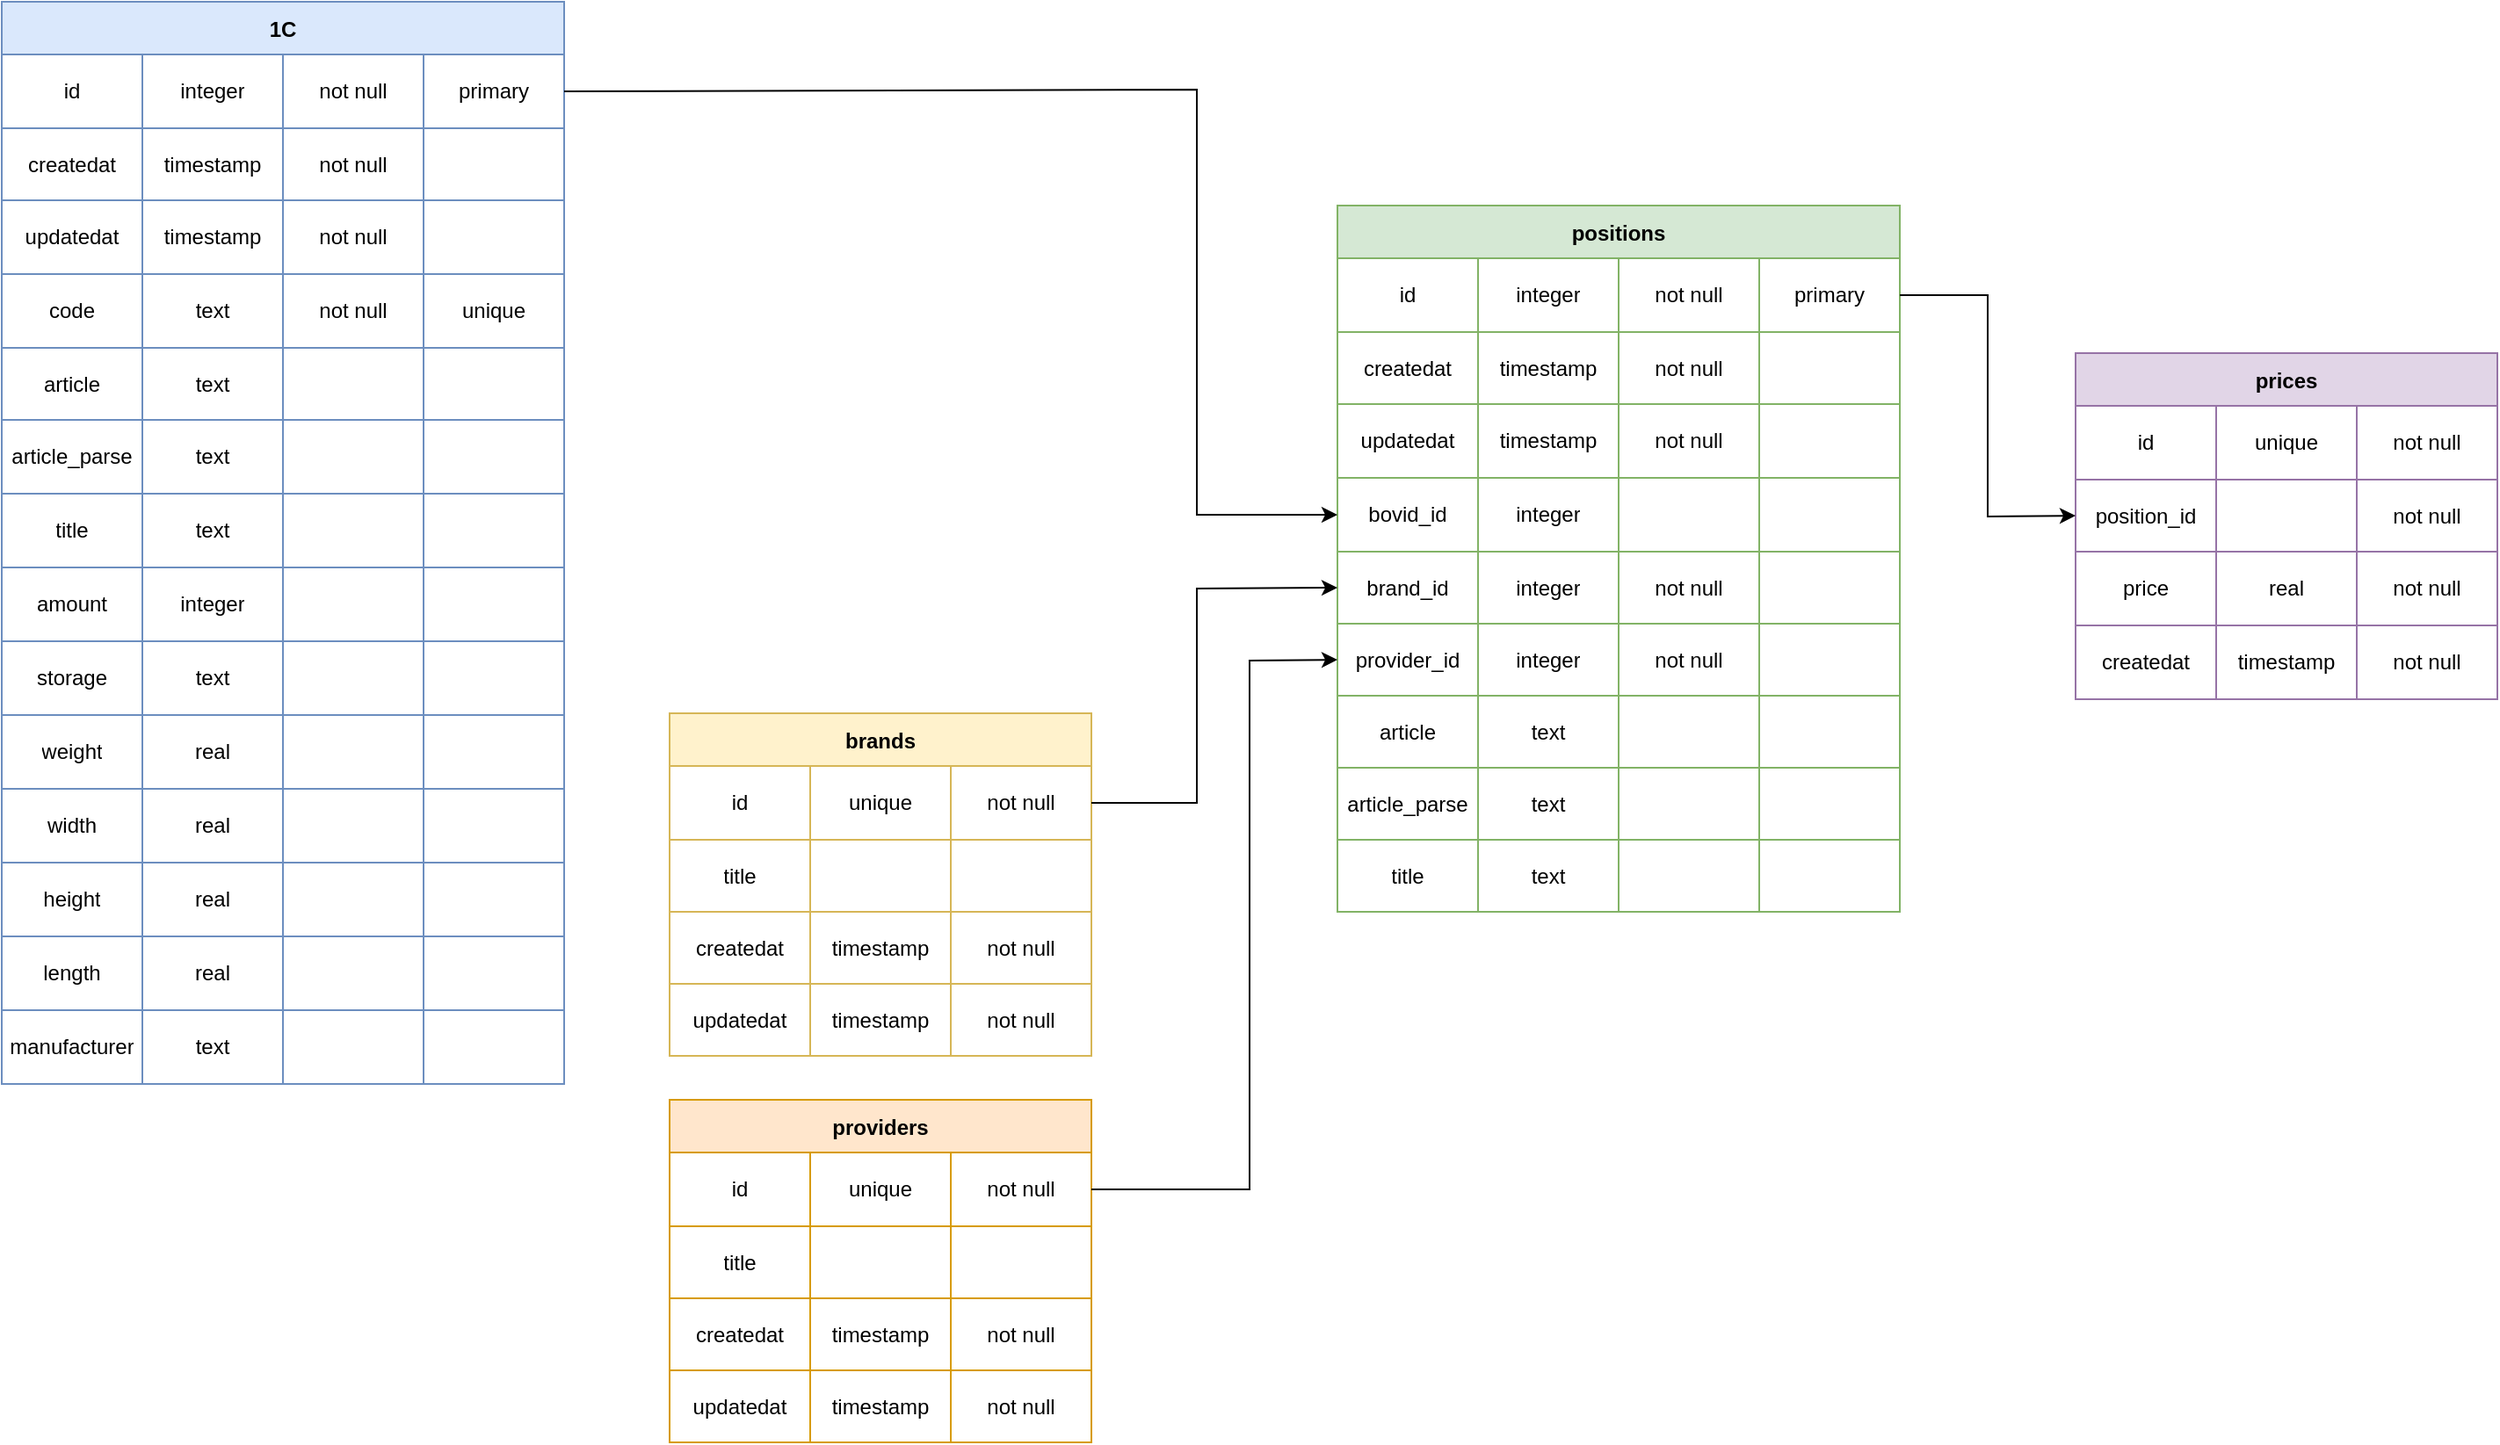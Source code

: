 <mxfile version="20.4.1" type="device" pages="2"><diagram name="Page-1" id="b520641d-4fe3-3701-9064-5fc419738815"><mxGraphModel dx="2500" dy="896" grid="1" gridSize="10" guides="1" tooltips="1" connect="1" arrows="1" fold="1" page="1" pageScale="1" pageWidth="827" pageHeight="1169" background="none" math="0" shadow="0"><root><mxCell id="0"/><mxCell id="1" parent="0"/><mxCell id="j2gWyBgLQFT8GKHmhkv3-1" value="1C" style="shape=table;startSize=30;container=1;collapsible=0;childLayout=tableLayout;fontStyle=1;align=center;fillColor=#dae8fc;strokeColor=#6c8ebf;" parent="1" vertex="1"><mxGeometry x="-330" y="10" width="320" height="616" as="geometry"/></mxCell><mxCell id="j2gWyBgLQFT8GKHmhkv3-2" value="" style="shape=tableRow;horizontal=0;startSize=0;swimlaneHead=0;swimlaneBody=0;top=0;left=0;bottom=0;right=0;collapsible=0;dropTarget=0;fillColor=none;points=[[0,0.5],[1,0.5]];portConstraint=eastwest;" parent="j2gWyBgLQFT8GKHmhkv3-1" vertex="1"><mxGeometry y="30" width="320" height="42" as="geometry"/></mxCell><mxCell id="j2gWyBgLQFT8GKHmhkv3-3" value="id" style="shape=partialRectangle;html=1;whiteSpace=wrap;connectable=0;fillColor=none;top=0;left=0;bottom=0;right=0;overflow=hidden;" parent="j2gWyBgLQFT8GKHmhkv3-2" vertex="1"><mxGeometry width="80" height="42" as="geometry"><mxRectangle width="80" height="42" as="alternateBounds"/></mxGeometry></mxCell><mxCell id="j2gWyBgLQFT8GKHmhkv3-4" value="integer" style="shape=partialRectangle;html=1;whiteSpace=wrap;connectable=0;fillColor=none;top=0;left=0;bottom=0;right=0;overflow=hidden;" parent="j2gWyBgLQFT8GKHmhkv3-2" vertex="1"><mxGeometry x="80" width="80" height="42" as="geometry"><mxRectangle width="80" height="42" as="alternateBounds"/></mxGeometry></mxCell><mxCell id="j2gWyBgLQFT8GKHmhkv3-173" value="not null" style="shape=partialRectangle;html=1;whiteSpace=wrap;connectable=0;fillColor=none;top=0;left=0;bottom=0;right=0;overflow=hidden;" parent="j2gWyBgLQFT8GKHmhkv3-2" vertex="1"><mxGeometry x="160" width="80" height="42" as="geometry"><mxRectangle width="80" height="42" as="alternateBounds"/></mxGeometry></mxCell><mxCell id="wUUNjHqJh0wSZdvj8DmT-21" value="primary" style="shape=partialRectangle;html=1;whiteSpace=wrap;connectable=0;fillColor=none;top=0;left=0;bottom=0;right=0;overflow=hidden;" parent="j2gWyBgLQFT8GKHmhkv3-2" vertex="1"><mxGeometry x="240" width="80" height="42" as="geometry"><mxRectangle width="80" height="42" as="alternateBounds"/></mxGeometry></mxCell><mxCell id="j2gWyBgLQFT8GKHmhkv3-6" value="" style="shape=tableRow;horizontal=0;startSize=0;swimlaneHead=0;swimlaneBody=0;top=0;left=0;bottom=0;right=0;collapsible=0;dropTarget=0;fillColor=none;points=[[0,0.5],[1,0.5]];portConstraint=eastwest;" parent="j2gWyBgLQFT8GKHmhkv3-1" vertex="1"><mxGeometry y="72" width="320" height="41" as="geometry"/></mxCell><mxCell id="j2gWyBgLQFT8GKHmhkv3-7" value="createdat" style="shape=partialRectangle;html=1;whiteSpace=wrap;connectable=0;fillColor=none;top=0;left=0;bottom=0;right=0;overflow=hidden;" parent="j2gWyBgLQFT8GKHmhkv3-6" vertex="1"><mxGeometry width="80" height="41" as="geometry"><mxRectangle width="80" height="41" as="alternateBounds"/></mxGeometry></mxCell><mxCell id="j2gWyBgLQFT8GKHmhkv3-8" value="timestamp" style="shape=partialRectangle;html=1;whiteSpace=wrap;connectable=0;fillColor=none;top=0;left=0;bottom=0;right=0;overflow=hidden;" parent="j2gWyBgLQFT8GKHmhkv3-6" vertex="1"><mxGeometry x="80" width="80" height="41" as="geometry"><mxRectangle width="80" height="41" as="alternateBounds"/></mxGeometry></mxCell><mxCell id="j2gWyBgLQFT8GKHmhkv3-174" value="not null" style="shape=partialRectangle;html=1;whiteSpace=wrap;connectable=0;fillColor=none;top=0;left=0;bottom=0;right=0;overflow=hidden;" parent="j2gWyBgLQFT8GKHmhkv3-6" vertex="1"><mxGeometry x="160" width="80" height="41" as="geometry"><mxRectangle width="80" height="41" as="alternateBounds"/></mxGeometry></mxCell><mxCell id="wUUNjHqJh0wSZdvj8DmT-22" style="shape=partialRectangle;html=1;whiteSpace=wrap;connectable=0;fillColor=none;top=0;left=0;bottom=0;right=0;overflow=hidden;" parent="j2gWyBgLQFT8GKHmhkv3-6" vertex="1"><mxGeometry x="240" width="80" height="41" as="geometry"><mxRectangle width="80" height="41" as="alternateBounds"/></mxGeometry></mxCell><mxCell id="j2gWyBgLQFT8GKHmhkv3-10" value="" style="shape=tableRow;horizontal=0;startSize=0;swimlaneHead=0;swimlaneBody=0;top=0;left=0;bottom=0;right=0;collapsible=0;dropTarget=0;fillColor=none;points=[[0,0.5],[1,0.5]];portConstraint=eastwest;" parent="j2gWyBgLQFT8GKHmhkv3-1" vertex="1"><mxGeometry y="113" width="320" height="42" as="geometry"/></mxCell><mxCell id="j2gWyBgLQFT8GKHmhkv3-11" value="updatedat" style="shape=partialRectangle;html=1;whiteSpace=wrap;connectable=0;fillColor=none;top=0;left=0;bottom=0;right=0;overflow=hidden;" parent="j2gWyBgLQFT8GKHmhkv3-10" vertex="1"><mxGeometry width="80" height="42" as="geometry"><mxRectangle width="80" height="42" as="alternateBounds"/></mxGeometry></mxCell><mxCell id="j2gWyBgLQFT8GKHmhkv3-12" value="timestamp" style="shape=partialRectangle;html=1;whiteSpace=wrap;connectable=0;fillColor=none;top=0;left=0;bottom=0;right=0;overflow=hidden;" parent="j2gWyBgLQFT8GKHmhkv3-10" vertex="1"><mxGeometry x="80" width="80" height="42" as="geometry"><mxRectangle width="80" height="42" as="alternateBounds"/></mxGeometry></mxCell><mxCell id="j2gWyBgLQFT8GKHmhkv3-175" value="not null" style="shape=partialRectangle;html=1;whiteSpace=wrap;connectable=0;fillColor=none;top=0;left=0;bottom=0;right=0;overflow=hidden;" parent="j2gWyBgLQFT8GKHmhkv3-10" vertex="1"><mxGeometry x="160" width="80" height="42" as="geometry"><mxRectangle width="80" height="42" as="alternateBounds"/></mxGeometry></mxCell><mxCell id="wUUNjHqJh0wSZdvj8DmT-23" style="shape=partialRectangle;html=1;whiteSpace=wrap;connectable=0;fillColor=none;top=0;left=0;bottom=0;right=0;overflow=hidden;" parent="j2gWyBgLQFT8GKHmhkv3-10" vertex="1"><mxGeometry x="240" width="80" height="42" as="geometry"><mxRectangle width="80" height="42" as="alternateBounds"/></mxGeometry></mxCell><mxCell id="j2gWyBgLQFT8GKHmhkv3-33" style="shape=tableRow;horizontal=0;startSize=0;swimlaneHead=0;swimlaneBody=0;top=0;left=0;bottom=0;right=0;collapsible=0;dropTarget=0;fillColor=none;points=[[0,0.5],[1,0.5]];portConstraint=eastwest;" parent="j2gWyBgLQFT8GKHmhkv3-1" vertex="1"><mxGeometry y="155" width="320" height="42" as="geometry"/></mxCell><mxCell id="j2gWyBgLQFT8GKHmhkv3-34" value="code" style="shape=partialRectangle;html=1;whiteSpace=wrap;connectable=0;fillColor=none;top=0;left=0;bottom=0;right=0;overflow=hidden;" parent="j2gWyBgLQFT8GKHmhkv3-33" vertex="1"><mxGeometry width="80" height="42" as="geometry"><mxRectangle width="80" height="42" as="alternateBounds"/></mxGeometry></mxCell><mxCell id="j2gWyBgLQFT8GKHmhkv3-35" value="text" style="shape=partialRectangle;html=1;whiteSpace=wrap;connectable=0;fillColor=none;top=0;left=0;bottom=0;right=0;overflow=hidden;" parent="j2gWyBgLQFT8GKHmhkv3-33" vertex="1"><mxGeometry x="80" width="80" height="42" as="geometry"><mxRectangle width="80" height="42" as="alternateBounds"/></mxGeometry></mxCell><mxCell id="j2gWyBgLQFT8GKHmhkv3-176" value="not null" style="shape=partialRectangle;html=1;whiteSpace=wrap;connectable=0;fillColor=none;top=0;left=0;bottom=0;right=0;overflow=hidden;" parent="j2gWyBgLQFT8GKHmhkv3-33" vertex="1"><mxGeometry x="160" width="80" height="42" as="geometry"><mxRectangle width="80" height="42" as="alternateBounds"/></mxGeometry></mxCell><mxCell id="wUUNjHqJh0wSZdvj8DmT-24" value="unique" style="shape=partialRectangle;html=1;whiteSpace=wrap;connectable=0;fillColor=none;top=0;left=0;bottom=0;right=0;overflow=hidden;" parent="j2gWyBgLQFT8GKHmhkv3-33" vertex="1"><mxGeometry x="240" width="80" height="42" as="geometry"><mxRectangle width="80" height="42" as="alternateBounds"/></mxGeometry></mxCell><mxCell id="j2gWyBgLQFT8GKHmhkv3-50" style="shape=tableRow;horizontal=0;startSize=0;swimlaneHead=0;swimlaneBody=0;top=0;left=0;bottom=0;right=0;collapsible=0;dropTarget=0;fillColor=none;points=[[0,0.5],[1,0.5]];portConstraint=eastwest;" parent="j2gWyBgLQFT8GKHmhkv3-1" vertex="1"><mxGeometry y="197" width="320" height="41" as="geometry"/></mxCell><mxCell id="j2gWyBgLQFT8GKHmhkv3-51" value="article" style="shape=partialRectangle;html=1;whiteSpace=wrap;connectable=0;fillColor=none;top=0;left=0;bottom=0;right=0;overflow=hidden;" parent="j2gWyBgLQFT8GKHmhkv3-50" vertex="1"><mxGeometry width="80" height="41" as="geometry"><mxRectangle width="80" height="41" as="alternateBounds"/></mxGeometry></mxCell><mxCell id="j2gWyBgLQFT8GKHmhkv3-52" value="text" style="shape=partialRectangle;html=1;whiteSpace=wrap;connectable=0;fillColor=none;top=0;left=0;bottom=0;right=0;overflow=hidden;" parent="j2gWyBgLQFT8GKHmhkv3-50" vertex="1"><mxGeometry x="80" width="80" height="41" as="geometry"><mxRectangle width="80" height="41" as="alternateBounds"/></mxGeometry></mxCell><mxCell id="j2gWyBgLQFT8GKHmhkv3-177" style="shape=partialRectangle;html=1;whiteSpace=wrap;connectable=0;fillColor=none;top=0;left=0;bottom=0;right=0;overflow=hidden;" parent="j2gWyBgLQFT8GKHmhkv3-50" vertex="1"><mxGeometry x="160" width="80" height="41" as="geometry"><mxRectangle width="80" height="41" as="alternateBounds"/></mxGeometry></mxCell><mxCell id="wUUNjHqJh0wSZdvj8DmT-25" style="shape=partialRectangle;html=1;whiteSpace=wrap;connectable=0;fillColor=none;top=0;left=0;bottom=0;right=0;overflow=hidden;" parent="j2gWyBgLQFT8GKHmhkv3-50" vertex="1"><mxGeometry x="240" width="80" height="41" as="geometry"><mxRectangle width="80" height="41" as="alternateBounds"/></mxGeometry></mxCell><mxCell id="j2gWyBgLQFT8GKHmhkv3-53" style="shape=tableRow;horizontal=0;startSize=0;swimlaneHead=0;swimlaneBody=0;top=0;left=0;bottom=0;right=0;collapsible=0;dropTarget=0;fillColor=none;points=[[0,0.5],[1,0.5]];portConstraint=eastwest;" parent="j2gWyBgLQFT8GKHmhkv3-1" vertex="1"><mxGeometry y="238" width="320" height="42" as="geometry"/></mxCell><mxCell id="j2gWyBgLQFT8GKHmhkv3-54" value="article_parse" style="shape=partialRectangle;html=1;whiteSpace=wrap;connectable=0;fillColor=none;top=0;left=0;bottom=0;right=0;overflow=hidden;" parent="j2gWyBgLQFT8GKHmhkv3-53" vertex="1"><mxGeometry width="80" height="42" as="geometry"><mxRectangle width="80" height="42" as="alternateBounds"/></mxGeometry></mxCell><mxCell id="j2gWyBgLQFT8GKHmhkv3-55" value="text" style="shape=partialRectangle;html=1;whiteSpace=wrap;connectable=0;fillColor=none;top=0;left=0;bottom=0;right=0;overflow=hidden;" parent="j2gWyBgLQFT8GKHmhkv3-53" vertex="1"><mxGeometry x="80" width="80" height="42" as="geometry"><mxRectangle width="80" height="42" as="alternateBounds"/></mxGeometry></mxCell><mxCell id="j2gWyBgLQFT8GKHmhkv3-178" style="shape=partialRectangle;html=1;whiteSpace=wrap;connectable=0;fillColor=none;top=0;left=0;bottom=0;right=0;overflow=hidden;" parent="j2gWyBgLQFT8GKHmhkv3-53" vertex="1"><mxGeometry x="160" width="80" height="42" as="geometry"><mxRectangle width="80" height="42" as="alternateBounds"/></mxGeometry></mxCell><mxCell id="wUUNjHqJh0wSZdvj8DmT-26" style="shape=partialRectangle;html=1;whiteSpace=wrap;connectable=0;fillColor=none;top=0;left=0;bottom=0;right=0;overflow=hidden;" parent="j2gWyBgLQFT8GKHmhkv3-53" vertex="1"><mxGeometry x="240" width="80" height="42" as="geometry"><mxRectangle width="80" height="42" as="alternateBounds"/></mxGeometry></mxCell><mxCell id="j2gWyBgLQFT8GKHmhkv3-144" style="shape=tableRow;horizontal=0;startSize=0;swimlaneHead=0;swimlaneBody=0;top=0;left=0;bottom=0;right=0;collapsible=0;dropTarget=0;fillColor=none;points=[[0,0.5],[1,0.5]];portConstraint=eastwest;" parent="j2gWyBgLQFT8GKHmhkv3-1" vertex="1"><mxGeometry y="280" width="320" height="42" as="geometry"/></mxCell><mxCell id="j2gWyBgLQFT8GKHmhkv3-145" value="title" style="shape=partialRectangle;html=1;whiteSpace=wrap;connectable=0;fillColor=none;top=0;left=0;bottom=0;right=0;overflow=hidden;" parent="j2gWyBgLQFT8GKHmhkv3-144" vertex="1"><mxGeometry width="80" height="42" as="geometry"><mxRectangle width="80" height="42" as="alternateBounds"/></mxGeometry></mxCell><mxCell id="j2gWyBgLQFT8GKHmhkv3-146" value="text" style="shape=partialRectangle;html=1;whiteSpace=wrap;connectable=0;fillColor=none;top=0;left=0;bottom=0;right=0;overflow=hidden;" parent="j2gWyBgLQFT8GKHmhkv3-144" vertex="1"><mxGeometry x="80" width="80" height="42" as="geometry"><mxRectangle width="80" height="42" as="alternateBounds"/></mxGeometry></mxCell><mxCell id="j2gWyBgLQFT8GKHmhkv3-179" style="shape=partialRectangle;html=1;whiteSpace=wrap;connectable=0;fillColor=none;top=0;left=0;bottom=0;right=0;overflow=hidden;" parent="j2gWyBgLQFT8GKHmhkv3-144" vertex="1"><mxGeometry x="160" width="80" height="42" as="geometry"><mxRectangle width="80" height="42" as="alternateBounds"/></mxGeometry></mxCell><mxCell id="wUUNjHqJh0wSZdvj8DmT-27" style="shape=partialRectangle;html=1;whiteSpace=wrap;connectable=0;fillColor=none;top=0;left=0;bottom=0;right=0;overflow=hidden;" parent="j2gWyBgLQFT8GKHmhkv3-144" vertex="1"><mxGeometry x="240" width="80" height="42" as="geometry"><mxRectangle width="80" height="42" as="alternateBounds"/></mxGeometry></mxCell><mxCell id="j2gWyBgLQFT8GKHmhkv3-212" style="shape=tableRow;horizontal=0;startSize=0;swimlaneHead=0;swimlaneBody=0;top=0;left=0;bottom=0;right=0;collapsible=0;dropTarget=0;fillColor=none;points=[[0,0.5],[1,0.5]];portConstraint=eastwest;" parent="j2gWyBgLQFT8GKHmhkv3-1" vertex="1"><mxGeometry y="322" width="320" height="42" as="geometry"/></mxCell><mxCell id="j2gWyBgLQFT8GKHmhkv3-213" value="amount" style="shape=partialRectangle;html=1;whiteSpace=wrap;connectable=0;fillColor=none;top=0;left=0;bottom=0;right=0;overflow=hidden;" parent="j2gWyBgLQFT8GKHmhkv3-212" vertex="1"><mxGeometry width="80" height="42" as="geometry"><mxRectangle width="80" height="42" as="alternateBounds"/></mxGeometry></mxCell><mxCell id="j2gWyBgLQFT8GKHmhkv3-214" value="integer" style="shape=partialRectangle;html=1;whiteSpace=wrap;connectable=0;fillColor=none;top=0;left=0;bottom=0;right=0;overflow=hidden;" parent="j2gWyBgLQFT8GKHmhkv3-212" vertex="1"><mxGeometry x="80" width="80" height="42" as="geometry"><mxRectangle width="80" height="42" as="alternateBounds"/></mxGeometry></mxCell><mxCell id="j2gWyBgLQFT8GKHmhkv3-215" value="" style="shape=partialRectangle;html=1;whiteSpace=wrap;connectable=0;fillColor=none;top=0;left=0;bottom=0;right=0;overflow=hidden;" parent="j2gWyBgLQFT8GKHmhkv3-212" vertex="1"><mxGeometry x="160" width="80" height="42" as="geometry"><mxRectangle width="80" height="42" as="alternateBounds"/></mxGeometry></mxCell><mxCell id="wUUNjHqJh0wSZdvj8DmT-28" style="shape=partialRectangle;html=1;whiteSpace=wrap;connectable=0;fillColor=none;top=0;left=0;bottom=0;right=0;overflow=hidden;" parent="j2gWyBgLQFT8GKHmhkv3-212" vertex="1"><mxGeometry x="240" width="80" height="42" as="geometry"><mxRectangle width="80" height="42" as="alternateBounds"/></mxGeometry></mxCell><mxCell id="j2gWyBgLQFT8GKHmhkv3-216" style="shape=tableRow;horizontal=0;startSize=0;swimlaneHead=0;swimlaneBody=0;top=0;left=0;bottom=0;right=0;collapsible=0;dropTarget=0;fillColor=none;points=[[0,0.5],[1,0.5]];portConstraint=eastwest;" parent="j2gWyBgLQFT8GKHmhkv3-1" vertex="1"><mxGeometry y="364" width="320" height="42" as="geometry"/></mxCell><mxCell id="j2gWyBgLQFT8GKHmhkv3-217" value="storage" style="shape=partialRectangle;html=1;whiteSpace=wrap;connectable=0;fillColor=none;top=0;left=0;bottom=0;right=0;overflow=hidden;" parent="j2gWyBgLQFT8GKHmhkv3-216" vertex="1"><mxGeometry width="80" height="42" as="geometry"><mxRectangle width="80" height="42" as="alternateBounds"/></mxGeometry></mxCell><mxCell id="j2gWyBgLQFT8GKHmhkv3-218" value="text" style="shape=partialRectangle;html=1;whiteSpace=wrap;connectable=0;fillColor=none;top=0;left=0;bottom=0;right=0;overflow=hidden;" parent="j2gWyBgLQFT8GKHmhkv3-216" vertex="1"><mxGeometry x="80" width="80" height="42" as="geometry"><mxRectangle width="80" height="42" as="alternateBounds"/></mxGeometry></mxCell><mxCell id="j2gWyBgLQFT8GKHmhkv3-219" value="" style="shape=partialRectangle;html=1;whiteSpace=wrap;connectable=0;fillColor=none;top=0;left=0;bottom=0;right=0;overflow=hidden;" parent="j2gWyBgLQFT8GKHmhkv3-216" vertex="1"><mxGeometry x="160" width="80" height="42" as="geometry"><mxRectangle width="80" height="42" as="alternateBounds"/></mxGeometry></mxCell><mxCell id="wUUNjHqJh0wSZdvj8DmT-29" style="shape=partialRectangle;html=1;whiteSpace=wrap;connectable=0;fillColor=none;top=0;left=0;bottom=0;right=0;overflow=hidden;" parent="j2gWyBgLQFT8GKHmhkv3-216" vertex="1"><mxGeometry x="240" width="80" height="42" as="geometry"><mxRectangle width="80" height="42" as="alternateBounds"/></mxGeometry></mxCell><mxCell id="wUUNjHqJh0wSZdvj8DmT-1" style="shape=tableRow;horizontal=0;startSize=0;swimlaneHead=0;swimlaneBody=0;top=0;left=0;bottom=0;right=0;collapsible=0;dropTarget=0;fillColor=none;points=[[0,0.5],[1,0.5]];portConstraint=eastwest;" parent="j2gWyBgLQFT8GKHmhkv3-1" vertex="1"><mxGeometry y="406" width="320" height="42" as="geometry"/></mxCell><mxCell id="wUUNjHqJh0wSZdvj8DmT-2" value="weight" style="shape=partialRectangle;html=1;whiteSpace=wrap;connectable=0;fillColor=none;top=0;left=0;bottom=0;right=0;overflow=hidden;" parent="wUUNjHqJh0wSZdvj8DmT-1" vertex="1"><mxGeometry width="80" height="42" as="geometry"><mxRectangle width="80" height="42" as="alternateBounds"/></mxGeometry></mxCell><mxCell id="wUUNjHqJh0wSZdvj8DmT-3" value="real" style="shape=partialRectangle;html=1;whiteSpace=wrap;connectable=0;fillColor=none;top=0;left=0;bottom=0;right=0;overflow=hidden;" parent="wUUNjHqJh0wSZdvj8DmT-1" vertex="1"><mxGeometry x="80" width="80" height="42" as="geometry"><mxRectangle width="80" height="42" as="alternateBounds"/></mxGeometry></mxCell><mxCell id="wUUNjHqJh0wSZdvj8DmT-4" style="shape=partialRectangle;html=1;whiteSpace=wrap;connectable=0;fillColor=none;top=0;left=0;bottom=0;right=0;overflow=hidden;" parent="wUUNjHqJh0wSZdvj8DmT-1" vertex="1"><mxGeometry x="160" width="80" height="42" as="geometry"><mxRectangle width="80" height="42" as="alternateBounds"/></mxGeometry></mxCell><mxCell id="wUUNjHqJh0wSZdvj8DmT-30" style="shape=partialRectangle;html=1;whiteSpace=wrap;connectable=0;fillColor=none;top=0;left=0;bottom=0;right=0;overflow=hidden;" parent="wUUNjHqJh0wSZdvj8DmT-1" vertex="1"><mxGeometry x="240" width="80" height="42" as="geometry"><mxRectangle width="80" height="42" as="alternateBounds"/></mxGeometry></mxCell><mxCell id="wUUNjHqJh0wSZdvj8DmT-5" style="shape=tableRow;horizontal=0;startSize=0;swimlaneHead=0;swimlaneBody=0;top=0;left=0;bottom=0;right=0;collapsible=0;dropTarget=0;fillColor=none;points=[[0,0.5],[1,0.5]];portConstraint=eastwest;" parent="j2gWyBgLQFT8GKHmhkv3-1" vertex="1"><mxGeometry y="448" width="320" height="42" as="geometry"/></mxCell><mxCell id="wUUNjHqJh0wSZdvj8DmT-6" value="width" style="shape=partialRectangle;html=1;whiteSpace=wrap;connectable=0;fillColor=none;top=0;left=0;bottom=0;right=0;overflow=hidden;" parent="wUUNjHqJh0wSZdvj8DmT-5" vertex="1"><mxGeometry width="80" height="42" as="geometry"><mxRectangle width="80" height="42" as="alternateBounds"/></mxGeometry></mxCell><mxCell id="wUUNjHqJh0wSZdvj8DmT-7" value="real" style="shape=partialRectangle;html=1;whiteSpace=wrap;connectable=0;fillColor=none;top=0;left=0;bottom=0;right=0;overflow=hidden;" parent="wUUNjHqJh0wSZdvj8DmT-5" vertex="1"><mxGeometry x="80" width="80" height="42" as="geometry"><mxRectangle width="80" height="42" as="alternateBounds"/></mxGeometry></mxCell><mxCell id="wUUNjHqJh0wSZdvj8DmT-8" style="shape=partialRectangle;html=1;whiteSpace=wrap;connectable=0;fillColor=none;top=0;left=0;bottom=0;right=0;overflow=hidden;" parent="wUUNjHqJh0wSZdvj8DmT-5" vertex="1"><mxGeometry x="160" width="80" height="42" as="geometry"><mxRectangle width="80" height="42" as="alternateBounds"/></mxGeometry></mxCell><mxCell id="wUUNjHqJh0wSZdvj8DmT-31" style="shape=partialRectangle;html=1;whiteSpace=wrap;connectable=0;fillColor=none;top=0;left=0;bottom=0;right=0;overflow=hidden;" parent="wUUNjHqJh0wSZdvj8DmT-5" vertex="1"><mxGeometry x="240" width="80" height="42" as="geometry"><mxRectangle width="80" height="42" as="alternateBounds"/></mxGeometry></mxCell><mxCell id="wUUNjHqJh0wSZdvj8DmT-9" style="shape=tableRow;horizontal=0;startSize=0;swimlaneHead=0;swimlaneBody=0;top=0;left=0;bottom=0;right=0;collapsible=0;dropTarget=0;fillColor=none;points=[[0,0.5],[1,0.5]];portConstraint=eastwest;" parent="j2gWyBgLQFT8GKHmhkv3-1" vertex="1"><mxGeometry y="490" width="320" height="42" as="geometry"/></mxCell><mxCell id="wUUNjHqJh0wSZdvj8DmT-10" value="height" style="shape=partialRectangle;html=1;whiteSpace=wrap;connectable=0;fillColor=none;top=0;left=0;bottom=0;right=0;overflow=hidden;" parent="wUUNjHqJh0wSZdvj8DmT-9" vertex="1"><mxGeometry width="80" height="42" as="geometry"><mxRectangle width="80" height="42" as="alternateBounds"/></mxGeometry></mxCell><mxCell id="wUUNjHqJh0wSZdvj8DmT-11" value="real" style="shape=partialRectangle;html=1;whiteSpace=wrap;connectable=0;fillColor=none;top=0;left=0;bottom=0;right=0;overflow=hidden;" parent="wUUNjHqJh0wSZdvj8DmT-9" vertex="1"><mxGeometry x="80" width="80" height="42" as="geometry"><mxRectangle width="80" height="42" as="alternateBounds"/></mxGeometry></mxCell><mxCell id="wUUNjHqJh0wSZdvj8DmT-12" style="shape=partialRectangle;html=1;whiteSpace=wrap;connectable=0;fillColor=none;top=0;left=0;bottom=0;right=0;overflow=hidden;" parent="wUUNjHqJh0wSZdvj8DmT-9" vertex="1"><mxGeometry x="160" width="80" height="42" as="geometry"><mxRectangle width="80" height="42" as="alternateBounds"/></mxGeometry></mxCell><mxCell id="wUUNjHqJh0wSZdvj8DmT-32" style="shape=partialRectangle;html=1;whiteSpace=wrap;connectable=0;fillColor=none;top=0;left=0;bottom=0;right=0;overflow=hidden;" parent="wUUNjHqJh0wSZdvj8DmT-9" vertex="1"><mxGeometry x="240" width="80" height="42" as="geometry"><mxRectangle width="80" height="42" as="alternateBounds"/></mxGeometry></mxCell><mxCell id="wUUNjHqJh0wSZdvj8DmT-13" style="shape=tableRow;horizontal=0;startSize=0;swimlaneHead=0;swimlaneBody=0;top=0;left=0;bottom=0;right=0;collapsible=0;dropTarget=0;fillColor=none;points=[[0,0.5],[1,0.5]];portConstraint=eastwest;" parent="j2gWyBgLQFT8GKHmhkv3-1" vertex="1"><mxGeometry y="532" width="320" height="42" as="geometry"/></mxCell><mxCell id="wUUNjHqJh0wSZdvj8DmT-14" value="length" style="shape=partialRectangle;html=1;whiteSpace=wrap;connectable=0;fillColor=none;top=0;left=0;bottom=0;right=0;overflow=hidden;" parent="wUUNjHqJh0wSZdvj8DmT-13" vertex="1"><mxGeometry width="80" height="42" as="geometry"><mxRectangle width="80" height="42" as="alternateBounds"/></mxGeometry></mxCell><mxCell id="wUUNjHqJh0wSZdvj8DmT-15" value="real" style="shape=partialRectangle;html=1;whiteSpace=wrap;connectable=0;fillColor=none;top=0;left=0;bottom=0;right=0;overflow=hidden;" parent="wUUNjHqJh0wSZdvj8DmT-13" vertex="1"><mxGeometry x="80" width="80" height="42" as="geometry"><mxRectangle width="80" height="42" as="alternateBounds"/></mxGeometry></mxCell><mxCell id="wUUNjHqJh0wSZdvj8DmT-16" style="shape=partialRectangle;html=1;whiteSpace=wrap;connectable=0;fillColor=none;top=0;left=0;bottom=0;right=0;overflow=hidden;" parent="wUUNjHqJh0wSZdvj8DmT-13" vertex="1"><mxGeometry x="160" width="80" height="42" as="geometry"><mxRectangle width="80" height="42" as="alternateBounds"/></mxGeometry></mxCell><mxCell id="wUUNjHqJh0wSZdvj8DmT-33" style="shape=partialRectangle;html=1;whiteSpace=wrap;connectable=0;fillColor=none;top=0;left=0;bottom=0;right=0;overflow=hidden;" parent="wUUNjHqJh0wSZdvj8DmT-13" vertex="1"><mxGeometry x="240" width="80" height="42" as="geometry"><mxRectangle width="80" height="42" as="alternateBounds"/></mxGeometry></mxCell><mxCell id="wUUNjHqJh0wSZdvj8DmT-17" style="shape=tableRow;horizontal=0;startSize=0;swimlaneHead=0;swimlaneBody=0;top=0;left=0;bottom=0;right=0;collapsible=0;dropTarget=0;fillColor=none;points=[[0,0.5],[1,0.5]];portConstraint=eastwest;" parent="j2gWyBgLQFT8GKHmhkv3-1" vertex="1"><mxGeometry y="574" width="320" height="42" as="geometry"/></mxCell><mxCell id="wUUNjHqJh0wSZdvj8DmT-18" value="manufacturer" style="shape=partialRectangle;html=1;whiteSpace=wrap;connectable=0;fillColor=none;top=0;left=0;bottom=0;right=0;overflow=hidden;" parent="wUUNjHqJh0wSZdvj8DmT-17" vertex="1"><mxGeometry width="80" height="42" as="geometry"><mxRectangle width="80" height="42" as="alternateBounds"/></mxGeometry></mxCell><mxCell id="wUUNjHqJh0wSZdvj8DmT-19" value="text" style="shape=partialRectangle;html=1;whiteSpace=wrap;connectable=0;fillColor=none;top=0;left=0;bottom=0;right=0;overflow=hidden;" parent="wUUNjHqJh0wSZdvj8DmT-17" vertex="1"><mxGeometry x="80" width="80" height="42" as="geometry"><mxRectangle width="80" height="42" as="alternateBounds"/></mxGeometry></mxCell><mxCell id="wUUNjHqJh0wSZdvj8DmT-20" style="shape=partialRectangle;html=1;whiteSpace=wrap;connectable=0;fillColor=none;top=0;left=0;bottom=0;right=0;overflow=hidden;" parent="wUUNjHqJh0wSZdvj8DmT-17" vertex="1"><mxGeometry x="160" width="80" height="42" as="geometry"><mxRectangle width="80" height="42" as="alternateBounds"/></mxGeometry></mxCell><mxCell id="wUUNjHqJh0wSZdvj8DmT-34" style="shape=partialRectangle;html=1;whiteSpace=wrap;connectable=0;fillColor=none;top=0;left=0;bottom=0;right=0;overflow=hidden;" parent="wUUNjHqJh0wSZdvj8DmT-17" vertex="1"><mxGeometry x="240" width="80" height="42" as="geometry"><mxRectangle width="80" height="42" as="alternateBounds"/></mxGeometry></mxCell><mxCell id="j2gWyBgLQFT8GKHmhkv3-37" value="positions" style="shape=table;startSize=30;container=1;collapsible=0;childLayout=tableLayout;fontStyle=1;align=center;fillColor=#d5e8d4;strokeColor=#82b366;" parent="1" vertex="1"><mxGeometry x="430" y="126" width="320" height="402" as="geometry"/></mxCell><mxCell id="j2gWyBgLQFT8GKHmhkv3-38" value="" style="shape=tableRow;horizontal=0;startSize=0;swimlaneHead=0;swimlaneBody=0;top=0;left=0;bottom=0;right=0;collapsible=0;dropTarget=0;fillColor=none;points=[[0,0.5],[1,0.5]];portConstraint=eastwest;" parent="j2gWyBgLQFT8GKHmhkv3-37" vertex="1"><mxGeometry y="30" width="320" height="42" as="geometry"/></mxCell><mxCell id="j2gWyBgLQFT8GKHmhkv3-39" value="id" style="shape=partialRectangle;html=1;whiteSpace=wrap;connectable=0;fillColor=none;top=0;left=0;bottom=0;right=0;overflow=hidden;" parent="j2gWyBgLQFT8GKHmhkv3-38" vertex="1"><mxGeometry width="80" height="42" as="geometry"><mxRectangle width="80" height="42" as="alternateBounds"/></mxGeometry></mxCell><mxCell id="j2gWyBgLQFT8GKHmhkv3-40" value="integer" style="shape=partialRectangle;html=1;whiteSpace=wrap;connectable=0;fillColor=none;top=0;left=0;bottom=0;right=0;overflow=hidden;" parent="j2gWyBgLQFT8GKHmhkv3-38" vertex="1"><mxGeometry x="80" width="80" height="42" as="geometry"><mxRectangle width="80" height="42" as="alternateBounds"/></mxGeometry></mxCell><mxCell id="j2gWyBgLQFT8GKHmhkv3-158" value="not null" style="shape=partialRectangle;html=1;whiteSpace=wrap;connectable=0;fillColor=none;top=0;left=0;bottom=0;right=0;overflow=hidden;" parent="j2gWyBgLQFT8GKHmhkv3-38" vertex="1"><mxGeometry x="160" width="80" height="42" as="geometry"><mxRectangle width="80" height="42" as="alternateBounds"/></mxGeometry></mxCell><mxCell id="mQOVV4trmDeFToSD_c5M-1" value="primary" style="shape=partialRectangle;html=1;whiteSpace=wrap;connectable=0;fillColor=none;top=0;left=0;bottom=0;right=0;overflow=hidden;" parent="j2gWyBgLQFT8GKHmhkv3-38" vertex="1"><mxGeometry x="240" width="80" height="42" as="geometry"><mxRectangle width="80" height="42" as="alternateBounds"/></mxGeometry></mxCell><mxCell id="j2gWyBgLQFT8GKHmhkv3-41" value="" style="shape=tableRow;horizontal=0;startSize=0;swimlaneHead=0;swimlaneBody=0;top=0;left=0;bottom=0;right=0;collapsible=0;dropTarget=0;fillColor=none;points=[[0,0.5],[1,0.5]];portConstraint=eastwest;" parent="j2gWyBgLQFT8GKHmhkv3-37" vertex="1"><mxGeometry y="72" width="320" height="41" as="geometry"/></mxCell><mxCell id="j2gWyBgLQFT8GKHmhkv3-42" value="createdat" style="shape=partialRectangle;html=1;whiteSpace=wrap;connectable=0;fillColor=none;top=0;left=0;bottom=0;right=0;overflow=hidden;" parent="j2gWyBgLQFT8GKHmhkv3-41" vertex="1"><mxGeometry width="80" height="41" as="geometry"><mxRectangle width="80" height="41" as="alternateBounds"/></mxGeometry></mxCell><mxCell id="j2gWyBgLQFT8GKHmhkv3-43" value="timestamp" style="shape=partialRectangle;html=1;whiteSpace=wrap;connectable=0;fillColor=none;top=0;left=0;bottom=0;right=0;overflow=hidden;strokeColor=#b85450;" parent="j2gWyBgLQFT8GKHmhkv3-41" vertex="1"><mxGeometry x="80" width="80" height="41" as="geometry"><mxRectangle width="80" height="41" as="alternateBounds"/></mxGeometry></mxCell><mxCell id="j2gWyBgLQFT8GKHmhkv3-159" value="not null" style="shape=partialRectangle;html=1;whiteSpace=wrap;connectable=0;fillColor=none;top=0;left=0;bottom=0;right=0;overflow=hidden;strokeColor=#b85450;" parent="j2gWyBgLQFT8GKHmhkv3-41" vertex="1"><mxGeometry x="160" width="80" height="41" as="geometry"><mxRectangle width="80" height="41" as="alternateBounds"/></mxGeometry></mxCell><mxCell id="mQOVV4trmDeFToSD_c5M-2" style="shape=partialRectangle;html=1;whiteSpace=wrap;connectable=0;fillColor=none;top=0;left=0;bottom=0;right=0;overflow=hidden;strokeColor=#b85450;" parent="j2gWyBgLQFT8GKHmhkv3-41" vertex="1"><mxGeometry x="240" width="80" height="41" as="geometry"><mxRectangle width="80" height="41" as="alternateBounds"/></mxGeometry></mxCell><mxCell id="j2gWyBgLQFT8GKHmhkv3-44" value="" style="shape=tableRow;horizontal=0;startSize=0;swimlaneHead=0;swimlaneBody=0;top=0;left=0;bottom=0;right=0;collapsible=0;dropTarget=0;fillColor=none;points=[[0,0.5],[1,0.5]];portConstraint=eastwest;" parent="j2gWyBgLQFT8GKHmhkv3-37" vertex="1"><mxGeometry y="113" width="320" height="42" as="geometry"/></mxCell><mxCell id="j2gWyBgLQFT8GKHmhkv3-45" value="updatedat" style="shape=partialRectangle;html=1;whiteSpace=wrap;connectable=0;fillColor=none;top=0;left=0;bottom=0;right=0;overflow=hidden;" parent="j2gWyBgLQFT8GKHmhkv3-44" vertex="1"><mxGeometry width="80" height="42" as="geometry"><mxRectangle width="80" height="42" as="alternateBounds"/></mxGeometry></mxCell><mxCell id="j2gWyBgLQFT8GKHmhkv3-46" value="timestamp" style="shape=partialRectangle;html=1;whiteSpace=wrap;connectable=0;fillColor=none;top=0;left=0;bottom=0;right=0;overflow=hidden;" parent="j2gWyBgLQFT8GKHmhkv3-44" vertex="1"><mxGeometry x="80" width="80" height="42" as="geometry"><mxRectangle width="80" height="42" as="alternateBounds"/></mxGeometry></mxCell><mxCell id="j2gWyBgLQFT8GKHmhkv3-160" value="not null" style="shape=partialRectangle;html=1;whiteSpace=wrap;connectable=0;fillColor=none;top=0;left=0;bottom=0;right=0;overflow=hidden;" parent="j2gWyBgLQFT8GKHmhkv3-44" vertex="1"><mxGeometry x="160" width="80" height="42" as="geometry"><mxRectangle width="80" height="42" as="alternateBounds"/></mxGeometry></mxCell><mxCell id="mQOVV4trmDeFToSD_c5M-3" style="shape=partialRectangle;html=1;whiteSpace=wrap;connectable=0;fillColor=none;top=0;left=0;bottom=0;right=0;overflow=hidden;" parent="j2gWyBgLQFT8GKHmhkv3-44" vertex="1"><mxGeometry x="240" width="80" height="42" as="geometry"><mxRectangle width="80" height="42" as="alternateBounds"/></mxGeometry></mxCell><mxCell id="j2gWyBgLQFT8GKHmhkv3-47" style="shape=tableRow;horizontal=0;startSize=0;swimlaneHead=0;swimlaneBody=0;top=0;left=0;bottom=0;right=0;collapsible=0;dropTarget=0;fillColor=none;points=[[0,0.5],[1,0.5]];portConstraint=eastwest;" parent="j2gWyBgLQFT8GKHmhkv3-37" vertex="1"><mxGeometry y="155" width="320" height="42" as="geometry"/></mxCell><mxCell id="j2gWyBgLQFT8GKHmhkv3-48" value="bovid_id" style="shape=partialRectangle;html=1;whiteSpace=wrap;connectable=0;fillColor=none;top=0;left=0;bottom=0;right=0;overflow=hidden;" parent="j2gWyBgLQFT8GKHmhkv3-47" vertex="1"><mxGeometry width="80" height="42" as="geometry"><mxRectangle width="80" height="42" as="alternateBounds"/></mxGeometry></mxCell><mxCell id="j2gWyBgLQFT8GKHmhkv3-49" value="integer" style="shape=partialRectangle;html=1;whiteSpace=wrap;connectable=0;fillColor=none;top=0;left=0;bottom=0;right=0;overflow=hidden;" parent="j2gWyBgLQFT8GKHmhkv3-47" vertex="1"><mxGeometry x="80" width="80" height="42" as="geometry"><mxRectangle width="80" height="42" as="alternateBounds"/></mxGeometry></mxCell><mxCell id="j2gWyBgLQFT8GKHmhkv3-161" value="" style="shape=partialRectangle;html=1;whiteSpace=wrap;connectable=0;fillColor=none;top=0;left=0;bottom=0;right=0;overflow=hidden;" parent="j2gWyBgLQFT8GKHmhkv3-47" vertex="1"><mxGeometry x="160" width="80" height="42" as="geometry"><mxRectangle width="80" height="42" as="alternateBounds"/></mxGeometry></mxCell><mxCell id="mQOVV4trmDeFToSD_c5M-4" style="shape=partialRectangle;html=1;whiteSpace=wrap;connectable=0;fillColor=none;top=0;left=0;bottom=0;right=0;overflow=hidden;" parent="j2gWyBgLQFT8GKHmhkv3-47" vertex="1"><mxGeometry x="240" width="80" height="42" as="geometry"><mxRectangle width="80" height="42" as="alternateBounds"/></mxGeometry></mxCell><mxCell id="j2gWyBgLQFT8GKHmhkv3-56" style="shape=tableRow;horizontal=0;startSize=0;swimlaneHead=0;swimlaneBody=0;top=0;left=0;bottom=0;right=0;collapsible=0;dropTarget=0;fillColor=none;points=[[0,0.5],[1,0.5]];portConstraint=eastwest;" parent="j2gWyBgLQFT8GKHmhkv3-37" vertex="1"><mxGeometry y="197" width="320" height="41" as="geometry"/></mxCell><mxCell id="j2gWyBgLQFT8GKHmhkv3-57" value="brand_id" style="shape=partialRectangle;html=1;whiteSpace=wrap;connectable=0;fillColor=none;top=0;left=0;bottom=0;right=0;overflow=hidden;" parent="j2gWyBgLQFT8GKHmhkv3-56" vertex="1"><mxGeometry width="80" height="41" as="geometry"><mxRectangle width="80" height="41" as="alternateBounds"/></mxGeometry></mxCell><mxCell id="j2gWyBgLQFT8GKHmhkv3-58" value="integer" style="shape=partialRectangle;html=1;whiteSpace=wrap;connectable=0;fillColor=none;top=0;left=0;bottom=0;right=0;overflow=hidden;strokeColor=#b85450;" parent="j2gWyBgLQFT8GKHmhkv3-56" vertex="1"><mxGeometry x="80" width="80" height="41" as="geometry"><mxRectangle width="80" height="41" as="alternateBounds"/></mxGeometry></mxCell><mxCell id="j2gWyBgLQFT8GKHmhkv3-162" value="not null" style="shape=partialRectangle;html=1;whiteSpace=wrap;connectable=0;fillColor=none;top=0;left=0;bottom=0;right=0;overflow=hidden;strokeColor=#b85450;" parent="j2gWyBgLQFT8GKHmhkv3-56" vertex="1"><mxGeometry x="160" width="80" height="41" as="geometry"><mxRectangle width="80" height="41" as="alternateBounds"/></mxGeometry></mxCell><mxCell id="mQOVV4trmDeFToSD_c5M-5" style="shape=partialRectangle;html=1;whiteSpace=wrap;connectable=0;fillColor=none;top=0;left=0;bottom=0;right=0;overflow=hidden;strokeColor=#b85450;" parent="j2gWyBgLQFT8GKHmhkv3-56" vertex="1"><mxGeometry x="240" width="80" height="41" as="geometry"><mxRectangle width="80" height="41" as="alternateBounds"/></mxGeometry></mxCell><mxCell id="j2gWyBgLQFT8GKHmhkv3-140" style="shape=tableRow;horizontal=0;startSize=0;swimlaneHead=0;swimlaneBody=0;top=0;left=0;bottom=0;right=0;collapsible=0;dropTarget=0;fillColor=none;points=[[0,0.5],[1,0.5]];portConstraint=eastwest;" parent="j2gWyBgLQFT8GKHmhkv3-37" vertex="1"><mxGeometry y="238" width="320" height="41" as="geometry"/></mxCell><mxCell id="j2gWyBgLQFT8GKHmhkv3-141" value="provider_id" style="shape=partialRectangle;html=1;whiteSpace=wrap;connectable=0;fillColor=none;top=0;left=0;bottom=0;right=0;overflow=hidden;" parent="j2gWyBgLQFT8GKHmhkv3-140" vertex="1"><mxGeometry width="80" height="41" as="geometry"><mxRectangle width="80" height="41" as="alternateBounds"/></mxGeometry></mxCell><mxCell id="j2gWyBgLQFT8GKHmhkv3-142" value="integer" style="shape=partialRectangle;html=1;whiteSpace=wrap;connectable=0;fillColor=none;top=0;left=0;bottom=0;right=0;overflow=hidden;strokeColor=#b85450;" parent="j2gWyBgLQFT8GKHmhkv3-140" vertex="1"><mxGeometry x="80" width="80" height="41" as="geometry"><mxRectangle width="80" height="41" as="alternateBounds"/></mxGeometry></mxCell><mxCell id="j2gWyBgLQFT8GKHmhkv3-163" value="not null" style="shape=partialRectangle;html=1;whiteSpace=wrap;connectable=0;fillColor=none;top=0;left=0;bottom=0;right=0;overflow=hidden;strokeColor=#b85450;" parent="j2gWyBgLQFT8GKHmhkv3-140" vertex="1"><mxGeometry x="160" width="80" height="41" as="geometry"><mxRectangle width="80" height="41" as="alternateBounds"/></mxGeometry></mxCell><mxCell id="mQOVV4trmDeFToSD_c5M-6" style="shape=partialRectangle;html=1;whiteSpace=wrap;connectable=0;fillColor=none;top=0;left=0;bottom=0;right=0;overflow=hidden;strokeColor=#b85450;" parent="j2gWyBgLQFT8GKHmhkv3-140" vertex="1"><mxGeometry x="240" width="80" height="41" as="geometry"><mxRectangle width="80" height="41" as="alternateBounds"/></mxGeometry></mxCell><mxCell id="j2gWyBgLQFT8GKHmhkv3-154" style="shape=tableRow;horizontal=0;startSize=0;swimlaneHead=0;swimlaneBody=0;top=0;left=0;bottom=0;right=0;collapsible=0;dropTarget=0;fillColor=none;points=[[0,0.5],[1,0.5]];portConstraint=eastwest;" parent="j2gWyBgLQFT8GKHmhkv3-37" vertex="1"><mxGeometry y="279" width="320" height="41" as="geometry"/></mxCell><mxCell id="j2gWyBgLQFT8GKHmhkv3-155" value="article" style="shape=partialRectangle;html=1;whiteSpace=wrap;connectable=0;fillColor=none;top=0;left=0;bottom=0;right=0;overflow=hidden;" parent="j2gWyBgLQFT8GKHmhkv3-154" vertex="1"><mxGeometry width="80" height="41" as="geometry"><mxRectangle width="80" height="41" as="alternateBounds"/></mxGeometry></mxCell><mxCell id="j2gWyBgLQFT8GKHmhkv3-156" value="text" style="shape=partialRectangle;html=1;whiteSpace=wrap;connectable=0;fillColor=none;top=0;left=0;bottom=0;right=0;overflow=hidden;strokeColor=#b85450;" parent="j2gWyBgLQFT8GKHmhkv3-154" vertex="1"><mxGeometry x="80" width="80" height="41" as="geometry"><mxRectangle width="80" height="41" as="alternateBounds"/></mxGeometry></mxCell><mxCell id="j2gWyBgLQFT8GKHmhkv3-164" style="shape=partialRectangle;html=1;whiteSpace=wrap;connectable=0;fillColor=none;top=0;left=0;bottom=0;right=0;overflow=hidden;strokeColor=#b85450;" parent="j2gWyBgLQFT8GKHmhkv3-154" vertex="1"><mxGeometry x="160" width="80" height="41" as="geometry"><mxRectangle width="80" height="41" as="alternateBounds"/></mxGeometry></mxCell><mxCell id="mQOVV4trmDeFToSD_c5M-7" style="shape=partialRectangle;html=1;whiteSpace=wrap;connectable=0;fillColor=none;top=0;left=0;bottom=0;right=0;overflow=hidden;strokeColor=#b85450;" parent="j2gWyBgLQFT8GKHmhkv3-154" vertex="1"><mxGeometry x="240" width="80" height="41" as="geometry"><mxRectangle width="80" height="41" as="alternateBounds"/></mxGeometry></mxCell><mxCell id="j2gWyBgLQFT8GKHmhkv3-180" style="shape=tableRow;horizontal=0;startSize=0;swimlaneHead=0;swimlaneBody=0;top=0;left=0;bottom=0;right=0;collapsible=0;dropTarget=0;fillColor=none;points=[[0,0.5],[1,0.5]];portConstraint=eastwest;" parent="j2gWyBgLQFT8GKHmhkv3-37" vertex="1"><mxGeometry y="320" width="320" height="41" as="geometry"/></mxCell><mxCell id="j2gWyBgLQFT8GKHmhkv3-181" value="article_parse" style="shape=partialRectangle;html=1;whiteSpace=wrap;connectable=0;fillColor=none;top=0;left=0;bottom=0;right=0;overflow=hidden;strokeColor=#b85450;" parent="j2gWyBgLQFT8GKHmhkv3-180" vertex="1"><mxGeometry width="80" height="41" as="geometry"><mxRectangle width="80" height="41" as="alternateBounds"/></mxGeometry></mxCell><mxCell id="j2gWyBgLQFT8GKHmhkv3-182" value="text" style="shape=partialRectangle;html=1;whiteSpace=wrap;connectable=0;fillColor=none;top=0;left=0;bottom=0;right=0;overflow=hidden;strokeColor=#b85450;" parent="j2gWyBgLQFT8GKHmhkv3-180" vertex="1"><mxGeometry x="80" width="80" height="41" as="geometry"><mxRectangle width="80" height="41" as="alternateBounds"/></mxGeometry></mxCell><mxCell id="j2gWyBgLQFT8GKHmhkv3-183" style="shape=partialRectangle;html=1;whiteSpace=wrap;connectable=0;fillColor=none;top=0;left=0;bottom=0;right=0;overflow=hidden;strokeColor=#b85450;" parent="j2gWyBgLQFT8GKHmhkv3-180" vertex="1"><mxGeometry x="160" width="80" height="41" as="geometry"><mxRectangle width="80" height="41" as="alternateBounds"/></mxGeometry></mxCell><mxCell id="mQOVV4trmDeFToSD_c5M-8" style="shape=partialRectangle;html=1;whiteSpace=wrap;connectable=0;fillColor=none;top=0;left=0;bottom=0;right=0;overflow=hidden;strokeColor=#b85450;" parent="j2gWyBgLQFT8GKHmhkv3-180" vertex="1"><mxGeometry x="240" width="80" height="41" as="geometry"><mxRectangle width="80" height="41" as="alternateBounds"/></mxGeometry></mxCell><mxCell id="j2gWyBgLQFT8GKHmhkv3-184" style="shape=tableRow;horizontal=0;startSize=0;swimlaneHead=0;swimlaneBody=0;top=0;left=0;bottom=0;right=0;collapsible=0;dropTarget=0;fillColor=none;points=[[0,0.5],[1,0.5]];portConstraint=eastwest;" parent="j2gWyBgLQFT8GKHmhkv3-37" vertex="1"><mxGeometry y="361" width="320" height="41" as="geometry"/></mxCell><mxCell id="j2gWyBgLQFT8GKHmhkv3-185" value="title" style="shape=partialRectangle;html=1;whiteSpace=wrap;connectable=0;fillColor=none;top=0;left=0;bottom=0;right=0;overflow=hidden;strokeColor=#b85450;" parent="j2gWyBgLQFT8GKHmhkv3-184" vertex="1"><mxGeometry width="80" height="41" as="geometry"><mxRectangle width="80" height="41" as="alternateBounds"/></mxGeometry></mxCell><mxCell id="j2gWyBgLQFT8GKHmhkv3-186" value="text" style="shape=partialRectangle;html=1;whiteSpace=wrap;connectable=0;fillColor=none;top=0;left=0;bottom=0;right=0;overflow=hidden;strokeColor=#b85450;" parent="j2gWyBgLQFT8GKHmhkv3-184" vertex="1"><mxGeometry x="80" width="80" height="41" as="geometry"><mxRectangle width="80" height="41" as="alternateBounds"/></mxGeometry></mxCell><mxCell id="j2gWyBgLQFT8GKHmhkv3-187" value="" style="shape=partialRectangle;html=1;whiteSpace=wrap;connectable=0;fillColor=none;top=0;left=0;bottom=0;right=0;overflow=hidden;strokeColor=#b85450;" parent="j2gWyBgLQFT8GKHmhkv3-184" vertex="1"><mxGeometry x="160" width="80" height="41" as="geometry"><mxRectangle width="80" height="41" as="alternateBounds"/></mxGeometry></mxCell><mxCell id="mQOVV4trmDeFToSD_c5M-9" style="shape=partialRectangle;html=1;whiteSpace=wrap;connectable=0;fillColor=none;top=0;left=0;bottom=0;right=0;overflow=hidden;strokeColor=#b85450;" parent="j2gWyBgLQFT8GKHmhkv3-184" vertex="1"><mxGeometry x="240" width="80" height="41" as="geometry"><mxRectangle width="80" height="41" as="alternateBounds"/></mxGeometry></mxCell><mxCell id="j2gWyBgLQFT8GKHmhkv3-64" value="" style="endArrow=classic;html=1;rounded=0;exitX=1;exitY=0.5;exitDx=0;exitDy=0;entryX=0;entryY=0.5;entryDx=0;entryDy=0;" parent="1" source="j2gWyBgLQFT8GKHmhkv3-2" target="j2gWyBgLQFT8GKHmhkv3-47" edge="1"><mxGeometry width="50" height="50" relative="1" as="geometry"><mxPoint x="550" y="380" as="sourcePoint"/><mxPoint x="430" y="410" as="targetPoint"/><Array as="points"><mxPoint x="350" y="60"/><mxPoint x="350" y="302"/></Array></mxGeometry></mxCell><mxCell id="j2gWyBgLQFT8GKHmhkv3-85" value="prices" style="shape=table;startSize=30;container=1;collapsible=0;childLayout=tableLayout;fontStyle=1;align=center;fillColor=#e1d5e7;strokeColor=#9673a6;" parent="1" vertex="1"><mxGeometry x="850" y="210" width="240" height="197" as="geometry"/></mxCell><mxCell id="j2gWyBgLQFT8GKHmhkv3-86" value="" style="shape=tableRow;horizontal=0;startSize=0;swimlaneHead=0;swimlaneBody=0;top=0;left=0;bottom=0;right=0;collapsible=0;dropTarget=0;fillColor=none;points=[[0,0.5],[1,0.5]];portConstraint=eastwest;" parent="j2gWyBgLQFT8GKHmhkv3-85" vertex="1"><mxGeometry y="30" width="240" height="42" as="geometry"/></mxCell><mxCell id="j2gWyBgLQFT8GKHmhkv3-87" value="id" style="shape=partialRectangle;html=1;whiteSpace=wrap;connectable=0;fillColor=none;top=0;left=0;bottom=0;right=0;overflow=hidden;" parent="j2gWyBgLQFT8GKHmhkv3-86" vertex="1"><mxGeometry width="80" height="42" as="geometry"><mxRectangle width="80" height="42" as="alternateBounds"/></mxGeometry></mxCell><mxCell id="j2gWyBgLQFT8GKHmhkv3-88" value="unique" style="shape=partialRectangle;html=1;whiteSpace=wrap;connectable=0;fillColor=none;top=0;left=0;bottom=0;right=0;overflow=hidden;" parent="j2gWyBgLQFT8GKHmhkv3-86" vertex="1"><mxGeometry x="80" width="80" height="42" as="geometry"><mxRectangle width="80" height="42" as="alternateBounds"/></mxGeometry></mxCell><mxCell id="j2gWyBgLQFT8GKHmhkv3-165" value="not null" style="shape=partialRectangle;html=1;whiteSpace=wrap;connectable=0;fillColor=none;top=0;left=0;bottom=0;right=0;overflow=hidden;" parent="j2gWyBgLQFT8GKHmhkv3-86" vertex="1"><mxGeometry x="160" width="80" height="42" as="geometry"><mxRectangle width="80" height="42" as="alternateBounds"/></mxGeometry></mxCell><mxCell id="j2gWyBgLQFT8GKHmhkv3-89" value="" style="shape=tableRow;horizontal=0;startSize=0;swimlaneHead=0;swimlaneBody=0;top=0;left=0;bottom=0;right=0;collapsible=0;dropTarget=0;fillColor=none;points=[[0,0.5],[1,0.5]];portConstraint=eastwest;" parent="j2gWyBgLQFT8GKHmhkv3-85" vertex="1"><mxGeometry y="72" width="240" height="41" as="geometry"/></mxCell><mxCell id="j2gWyBgLQFT8GKHmhkv3-90" value="position_id" style="shape=partialRectangle;html=1;whiteSpace=wrap;connectable=0;fillColor=none;top=0;left=0;bottom=0;right=0;overflow=hidden;" parent="j2gWyBgLQFT8GKHmhkv3-89" vertex="1"><mxGeometry width="80" height="41" as="geometry"><mxRectangle width="80" height="41" as="alternateBounds"/></mxGeometry></mxCell><mxCell id="j2gWyBgLQFT8GKHmhkv3-91" value="&lt;br&gt;&lt;br&gt;" style="shape=partialRectangle;html=1;whiteSpace=wrap;connectable=0;top=0;left=0;bottom=0;right=0;overflow=hidden;fillColor=none;" parent="j2gWyBgLQFT8GKHmhkv3-89" vertex="1"><mxGeometry x="80" width="80" height="41" as="geometry"><mxRectangle width="80" height="41" as="alternateBounds"/></mxGeometry></mxCell><mxCell id="j2gWyBgLQFT8GKHmhkv3-166" value="not null" style="shape=partialRectangle;html=1;whiteSpace=wrap;connectable=0;top=0;left=0;bottom=0;right=0;overflow=hidden;fillColor=none;" parent="j2gWyBgLQFT8GKHmhkv3-89" vertex="1"><mxGeometry x="160" width="80" height="41" as="geometry"><mxRectangle width="80" height="41" as="alternateBounds"/></mxGeometry></mxCell><mxCell id="j2gWyBgLQFT8GKHmhkv3-92" value="" style="shape=tableRow;horizontal=0;startSize=0;swimlaneHead=0;swimlaneBody=0;top=0;left=0;bottom=0;right=0;collapsible=0;dropTarget=0;fillColor=none;points=[[0,0.5],[1,0.5]];portConstraint=eastwest;" parent="j2gWyBgLQFT8GKHmhkv3-85" vertex="1"><mxGeometry y="113" width="240" height="42" as="geometry"/></mxCell><mxCell id="j2gWyBgLQFT8GKHmhkv3-93" value="price" style="shape=partialRectangle;html=1;whiteSpace=wrap;connectable=0;fillColor=none;top=0;left=0;bottom=0;right=0;overflow=hidden;" parent="j2gWyBgLQFT8GKHmhkv3-92" vertex="1"><mxGeometry width="80" height="42" as="geometry"><mxRectangle width="80" height="42" as="alternateBounds"/></mxGeometry></mxCell><mxCell id="j2gWyBgLQFT8GKHmhkv3-94" value="real" style="shape=partialRectangle;html=1;whiteSpace=wrap;connectable=0;fillColor=none;top=0;left=0;bottom=0;right=0;overflow=hidden;" parent="j2gWyBgLQFT8GKHmhkv3-92" vertex="1"><mxGeometry x="80" width="80" height="42" as="geometry"><mxRectangle width="80" height="42" as="alternateBounds"/></mxGeometry></mxCell><mxCell id="j2gWyBgLQFT8GKHmhkv3-167" value="not null" style="shape=partialRectangle;html=1;whiteSpace=wrap;connectable=0;fillColor=none;top=0;left=0;bottom=0;right=0;overflow=hidden;" parent="j2gWyBgLQFT8GKHmhkv3-92" vertex="1"><mxGeometry x="160" width="80" height="42" as="geometry"><mxRectangle width="80" height="42" as="alternateBounds"/></mxGeometry></mxCell><mxCell id="j2gWyBgLQFT8GKHmhkv3-95" style="shape=tableRow;horizontal=0;startSize=0;swimlaneHead=0;swimlaneBody=0;top=0;left=0;bottom=0;right=0;collapsible=0;dropTarget=0;fillColor=none;points=[[0,0.5],[1,0.5]];portConstraint=eastwest;" parent="j2gWyBgLQFT8GKHmhkv3-85" vertex="1"><mxGeometry y="155" width="240" height="42" as="geometry"/></mxCell><mxCell id="j2gWyBgLQFT8GKHmhkv3-96" value="createdat" style="shape=partialRectangle;html=1;whiteSpace=wrap;connectable=0;fillColor=none;top=0;left=0;bottom=0;right=0;overflow=hidden;" parent="j2gWyBgLQFT8GKHmhkv3-95" vertex="1"><mxGeometry width="80" height="42" as="geometry"><mxRectangle width="80" height="42" as="alternateBounds"/></mxGeometry></mxCell><mxCell id="j2gWyBgLQFT8GKHmhkv3-97" value="timestamp" style="shape=partialRectangle;html=1;whiteSpace=wrap;connectable=0;fillColor=none;top=0;left=0;bottom=0;right=0;overflow=hidden;" parent="j2gWyBgLQFT8GKHmhkv3-95" vertex="1"><mxGeometry x="80" width="80" height="42" as="geometry"><mxRectangle width="80" height="42" as="alternateBounds"/></mxGeometry></mxCell><mxCell id="j2gWyBgLQFT8GKHmhkv3-168" value="not null" style="shape=partialRectangle;html=1;whiteSpace=wrap;connectable=0;fillColor=none;top=0;left=0;bottom=0;right=0;overflow=hidden;" parent="j2gWyBgLQFT8GKHmhkv3-95" vertex="1"><mxGeometry x="160" width="80" height="42" as="geometry"><mxRectangle width="80" height="42" as="alternateBounds"/></mxGeometry></mxCell><mxCell id="j2gWyBgLQFT8GKHmhkv3-106" value="" style="endArrow=classic;html=1;rounded=0;exitX=1;exitY=0.5;exitDx=0;exitDy=0;entryX=0;entryY=0.5;entryDx=0;entryDy=0;" parent="1" source="j2gWyBgLQFT8GKHmhkv3-38" target="j2gWyBgLQFT8GKHmhkv3-89" edge="1"><mxGeometry width="50" height="50" relative="1" as="geometry"><mxPoint x="560" y="550" as="sourcePoint"/><mxPoint x="610" y="500" as="targetPoint"/><Array as="points"><mxPoint x="800" y="177"/><mxPoint x="800" y="303"/></Array></mxGeometry></mxCell><mxCell id="j2gWyBgLQFT8GKHmhkv3-121" value="brands" style="shape=table;startSize=30;container=1;collapsible=0;childLayout=tableLayout;fontStyle=1;align=center;fillColor=#fff2cc;strokeColor=#d6b656;" parent="1" vertex="1"><mxGeometry x="50" y="415" width="240" height="195" as="geometry"/></mxCell><mxCell id="j2gWyBgLQFT8GKHmhkv3-122" value="" style="shape=tableRow;horizontal=0;startSize=0;swimlaneHead=0;swimlaneBody=0;top=0;left=0;bottom=0;right=0;collapsible=0;dropTarget=0;fillColor=none;points=[[0,0.5],[1,0.5]];portConstraint=eastwest;" parent="j2gWyBgLQFT8GKHmhkv3-121" vertex="1"><mxGeometry y="30" width="240" height="42" as="geometry"/></mxCell><mxCell id="j2gWyBgLQFT8GKHmhkv3-123" value="id" style="shape=partialRectangle;html=1;whiteSpace=wrap;connectable=0;fillColor=none;top=0;left=0;bottom=0;right=0;overflow=hidden;" parent="j2gWyBgLQFT8GKHmhkv3-122" vertex="1"><mxGeometry width="80" height="42" as="geometry"><mxRectangle width="80" height="42" as="alternateBounds"/></mxGeometry></mxCell><mxCell id="j2gWyBgLQFT8GKHmhkv3-124" value="unique" style="shape=partialRectangle;html=1;whiteSpace=wrap;connectable=0;fillColor=none;top=0;left=0;bottom=0;right=0;overflow=hidden;" parent="j2gWyBgLQFT8GKHmhkv3-122" vertex="1"><mxGeometry x="80" width="80" height="42" as="geometry"><mxRectangle width="80" height="42" as="alternateBounds"/></mxGeometry></mxCell><mxCell id="j2gWyBgLQFT8GKHmhkv3-171" value="not null" style="shape=partialRectangle;html=1;whiteSpace=wrap;connectable=0;fillColor=none;top=0;left=0;bottom=0;right=0;overflow=hidden;" parent="j2gWyBgLQFT8GKHmhkv3-122" vertex="1"><mxGeometry x="160" width="80" height="42" as="geometry"><mxRectangle width="80" height="42" as="alternateBounds"/></mxGeometry></mxCell><mxCell id="j2gWyBgLQFT8GKHmhkv3-125" value="" style="shape=tableRow;horizontal=0;startSize=0;swimlaneHead=0;swimlaneBody=0;top=0;left=0;bottom=0;right=0;collapsible=0;dropTarget=0;fillColor=none;points=[[0,0.5],[1,0.5]];portConstraint=eastwest;" parent="j2gWyBgLQFT8GKHmhkv3-121" vertex="1"><mxGeometry y="72" width="240" height="41" as="geometry"/></mxCell><mxCell id="j2gWyBgLQFT8GKHmhkv3-126" value="title" style="shape=partialRectangle;html=1;whiteSpace=wrap;connectable=0;fillColor=none;top=0;left=0;bottom=0;right=0;overflow=hidden;" parent="j2gWyBgLQFT8GKHmhkv3-125" vertex="1"><mxGeometry width="80" height="41" as="geometry"><mxRectangle width="80" height="41" as="alternateBounds"/></mxGeometry></mxCell><mxCell id="j2gWyBgLQFT8GKHmhkv3-127" value="" style="shape=partialRectangle;html=1;whiteSpace=wrap;connectable=0;top=0;left=0;bottom=0;right=0;overflow=hidden;fillColor=none;" parent="j2gWyBgLQFT8GKHmhkv3-125" vertex="1"><mxGeometry x="80" width="80" height="41" as="geometry"><mxRectangle width="80" height="41" as="alternateBounds"/></mxGeometry></mxCell><mxCell id="j2gWyBgLQFT8GKHmhkv3-172" style="shape=partialRectangle;html=1;whiteSpace=wrap;connectable=0;top=0;left=0;bottom=0;right=0;overflow=hidden;fillColor=none;" parent="j2gWyBgLQFT8GKHmhkv3-125" vertex="1"><mxGeometry x="160" width="80" height="41" as="geometry"><mxRectangle width="80" height="41" as="alternateBounds"/></mxGeometry></mxCell><mxCell id="j2gWyBgLQFT8GKHmhkv3-204" style="shape=tableRow;horizontal=0;startSize=0;swimlaneHead=0;swimlaneBody=0;top=0;left=0;bottom=0;right=0;collapsible=0;dropTarget=0;fillColor=none;points=[[0,0.5],[1,0.5]];portConstraint=eastwest;" parent="j2gWyBgLQFT8GKHmhkv3-121" vertex="1"><mxGeometry y="113" width="240" height="41" as="geometry"/></mxCell><mxCell id="j2gWyBgLQFT8GKHmhkv3-205" value="createdat" style="shape=partialRectangle;html=1;whiteSpace=wrap;connectable=0;fillColor=none;top=0;left=0;bottom=0;right=0;overflow=hidden;" parent="j2gWyBgLQFT8GKHmhkv3-204" vertex="1"><mxGeometry width="80" height="41" as="geometry"><mxRectangle width="80" height="41" as="alternateBounds"/></mxGeometry></mxCell><mxCell id="j2gWyBgLQFT8GKHmhkv3-206" value="timestamp" style="shape=partialRectangle;html=1;whiteSpace=wrap;connectable=0;top=0;left=0;bottom=0;right=0;overflow=hidden;fillColor=none;" parent="j2gWyBgLQFT8GKHmhkv3-204" vertex="1"><mxGeometry x="80" width="80" height="41" as="geometry"><mxRectangle width="80" height="41" as="alternateBounds"/></mxGeometry></mxCell><mxCell id="j2gWyBgLQFT8GKHmhkv3-207" value="not null" style="shape=partialRectangle;html=1;whiteSpace=wrap;connectable=0;top=0;left=0;bottom=0;right=0;overflow=hidden;fillColor=none;" parent="j2gWyBgLQFT8GKHmhkv3-204" vertex="1"><mxGeometry x="160" width="80" height="41" as="geometry"><mxRectangle width="80" height="41" as="alternateBounds"/></mxGeometry></mxCell><mxCell id="j2gWyBgLQFT8GKHmhkv3-208" style="shape=tableRow;horizontal=0;startSize=0;swimlaneHead=0;swimlaneBody=0;top=0;left=0;bottom=0;right=0;collapsible=0;dropTarget=0;fillColor=none;points=[[0,0.5],[1,0.5]];portConstraint=eastwest;" parent="j2gWyBgLQFT8GKHmhkv3-121" vertex="1"><mxGeometry y="154" width="240" height="41" as="geometry"/></mxCell><mxCell id="j2gWyBgLQFT8GKHmhkv3-209" value="updatedat" style="shape=partialRectangle;html=1;whiteSpace=wrap;connectable=0;fillColor=none;top=0;left=0;bottom=0;right=0;overflow=hidden;" parent="j2gWyBgLQFT8GKHmhkv3-208" vertex="1"><mxGeometry width="80" height="41" as="geometry"><mxRectangle width="80" height="41" as="alternateBounds"/></mxGeometry></mxCell><mxCell id="j2gWyBgLQFT8GKHmhkv3-210" value="timestamp" style="shape=partialRectangle;html=1;whiteSpace=wrap;connectable=0;top=0;left=0;bottom=0;right=0;overflow=hidden;fillColor=none;" parent="j2gWyBgLQFT8GKHmhkv3-208" vertex="1"><mxGeometry x="80" width="80" height="41" as="geometry"><mxRectangle width="80" height="41" as="alternateBounds"/></mxGeometry></mxCell><mxCell id="j2gWyBgLQFT8GKHmhkv3-211" value="not null" style="shape=partialRectangle;html=1;whiteSpace=wrap;connectable=0;top=0;left=0;bottom=0;right=0;overflow=hidden;fillColor=none;" parent="j2gWyBgLQFT8GKHmhkv3-208" vertex="1"><mxGeometry x="160" width="80" height="41" as="geometry"><mxRectangle width="80" height="41" as="alternateBounds"/></mxGeometry></mxCell><mxCell id="j2gWyBgLQFT8GKHmhkv3-143" value="" style="endArrow=classic;html=1;rounded=0;exitX=1;exitY=0.5;exitDx=0;exitDy=0;entryX=0;entryY=0.5;entryDx=0;entryDy=0;" parent="1" source="j2gWyBgLQFT8GKHmhkv3-122" target="j2gWyBgLQFT8GKHmhkv3-56" edge="1"><mxGeometry width="50" height="50" relative="1" as="geometry"><mxPoint x="530" y="390" as="sourcePoint"/><mxPoint x="580" y="340" as="targetPoint"/><Array as="points"><mxPoint x="350" y="466"/><mxPoint x="350" y="344"/></Array></mxGeometry></mxCell><mxCell id="j2gWyBgLQFT8GKHmhkv3-147" value="providers" style="shape=table;startSize=30;container=1;collapsible=0;childLayout=tableLayout;fontStyle=1;align=center;fillColor=#ffe6cc;strokeColor=#d79b00;" parent="1" vertex="1"><mxGeometry x="50" y="635" width="240" height="195" as="geometry"/></mxCell><mxCell id="j2gWyBgLQFT8GKHmhkv3-148" value="" style="shape=tableRow;horizontal=0;startSize=0;swimlaneHead=0;swimlaneBody=0;top=0;left=0;bottom=0;right=0;collapsible=0;dropTarget=0;fillColor=none;points=[[0,0.5],[1,0.5]];portConstraint=eastwest;" parent="j2gWyBgLQFT8GKHmhkv3-147" vertex="1"><mxGeometry y="30" width="240" height="42" as="geometry"/></mxCell><mxCell id="j2gWyBgLQFT8GKHmhkv3-149" value="id" style="shape=partialRectangle;html=1;whiteSpace=wrap;connectable=0;fillColor=none;top=0;left=0;bottom=0;right=0;overflow=hidden;" parent="j2gWyBgLQFT8GKHmhkv3-148" vertex="1"><mxGeometry width="80" height="42" as="geometry"><mxRectangle width="80" height="42" as="alternateBounds"/></mxGeometry></mxCell><mxCell id="j2gWyBgLQFT8GKHmhkv3-150" value="unique" style="shape=partialRectangle;html=1;whiteSpace=wrap;connectable=0;fillColor=none;top=0;left=0;bottom=0;right=0;overflow=hidden;" parent="j2gWyBgLQFT8GKHmhkv3-148" vertex="1"><mxGeometry x="80" width="80" height="42" as="geometry"><mxRectangle width="80" height="42" as="alternateBounds"/></mxGeometry></mxCell><mxCell id="j2gWyBgLQFT8GKHmhkv3-169" value="not null" style="shape=partialRectangle;html=1;whiteSpace=wrap;connectable=0;fillColor=none;top=0;left=0;bottom=0;right=0;overflow=hidden;" parent="j2gWyBgLQFT8GKHmhkv3-148" vertex="1"><mxGeometry x="160" width="80" height="42" as="geometry"><mxRectangle width="80" height="42" as="alternateBounds"/></mxGeometry></mxCell><mxCell id="j2gWyBgLQFT8GKHmhkv3-151" value="" style="shape=tableRow;horizontal=0;startSize=0;swimlaneHead=0;swimlaneBody=0;top=0;left=0;bottom=0;right=0;collapsible=0;dropTarget=0;fillColor=none;points=[[0,0.5],[1,0.5]];portConstraint=eastwest;" parent="j2gWyBgLQFT8GKHmhkv3-147" vertex="1"><mxGeometry y="72" width="240" height="41" as="geometry"/></mxCell><mxCell id="j2gWyBgLQFT8GKHmhkv3-152" value="title" style="shape=partialRectangle;html=1;whiteSpace=wrap;connectable=0;fillColor=none;top=0;left=0;bottom=0;right=0;overflow=hidden;" parent="j2gWyBgLQFT8GKHmhkv3-151" vertex="1"><mxGeometry width="80" height="41" as="geometry"><mxRectangle width="80" height="41" as="alternateBounds"/></mxGeometry></mxCell><mxCell id="j2gWyBgLQFT8GKHmhkv3-153" value="" style="shape=partialRectangle;html=1;whiteSpace=wrap;connectable=0;top=0;left=0;bottom=0;right=0;overflow=hidden;fillColor=none;" parent="j2gWyBgLQFT8GKHmhkv3-151" vertex="1"><mxGeometry x="80" width="80" height="41" as="geometry"><mxRectangle width="80" height="41" as="alternateBounds"/></mxGeometry></mxCell><mxCell id="j2gWyBgLQFT8GKHmhkv3-170" style="shape=partialRectangle;html=1;whiteSpace=wrap;connectable=0;top=0;left=0;bottom=0;right=0;overflow=hidden;fillColor=none;" parent="j2gWyBgLQFT8GKHmhkv3-151" vertex="1"><mxGeometry x="160" width="80" height="41" as="geometry"><mxRectangle width="80" height="41" as="alternateBounds"/></mxGeometry></mxCell><mxCell id="j2gWyBgLQFT8GKHmhkv3-196" style="shape=tableRow;horizontal=0;startSize=0;swimlaneHead=0;swimlaneBody=0;top=0;left=0;bottom=0;right=0;collapsible=0;dropTarget=0;fillColor=none;points=[[0,0.5],[1,0.5]];portConstraint=eastwest;" parent="j2gWyBgLQFT8GKHmhkv3-147" vertex="1"><mxGeometry y="113" width="240" height="41" as="geometry"/></mxCell><mxCell id="j2gWyBgLQFT8GKHmhkv3-197" value="createdat" style="shape=partialRectangle;html=1;whiteSpace=wrap;connectable=0;fillColor=none;top=0;left=0;bottom=0;right=0;overflow=hidden;" parent="j2gWyBgLQFT8GKHmhkv3-196" vertex="1"><mxGeometry width="80" height="41" as="geometry"><mxRectangle width="80" height="41" as="alternateBounds"/></mxGeometry></mxCell><mxCell id="j2gWyBgLQFT8GKHmhkv3-198" value="timestamp" style="shape=partialRectangle;html=1;whiteSpace=wrap;connectable=0;top=0;left=0;bottom=0;right=0;overflow=hidden;fillColor=none;" parent="j2gWyBgLQFT8GKHmhkv3-196" vertex="1"><mxGeometry x="80" width="80" height="41" as="geometry"><mxRectangle width="80" height="41" as="alternateBounds"/></mxGeometry></mxCell><mxCell id="j2gWyBgLQFT8GKHmhkv3-199" value="not null" style="shape=partialRectangle;html=1;whiteSpace=wrap;connectable=0;top=0;left=0;bottom=0;right=0;overflow=hidden;fillColor=none;" parent="j2gWyBgLQFT8GKHmhkv3-196" vertex="1"><mxGeometry x="160" width="80" height="41" as="geometry"><mxRectangle width="80" height="41" as="alternateBounds"/></mxGeometry></mxCell><mxCell id="j2gWyBgLQFT8GKHmhkv3-200" style="shape=tableRow;horizontal=0;startSize=0;swimlaneHead=0;swimlaneBody=0;top=0;left=0;bottom=0;right=0;collapsible=0;dropTarget=0;fillColor=none;points=[[0,0.5],[1,0.5]];portConstraint=eastwest;" parent="j2gWyBgLQFT8GKHmhkv3-147" vertex="1"><mxGeometry y="154" width="240" height="41" as="geometry"/></mxCell><mxCell id="j2gWyBgLQFT8GKHmhkv3-201" value="updatedat" style="shape=partialRectangle;html=1;whiteSpace=wrap;connectable=0;fillColor=none;top=0;left=0;bottom=0;right=0;overflow=hidden;" parent="j2gWyBgLQFT8GKHmhkv3-200" vertex="1"><mxGeometry width="80" height="41" as="geometry"><mxRectangle width="80" height="41" as="alternateBounds"/></mxGeometry></mxCell><mxCell id="j2gWyBgLQFT8GKHmhkv3-202" value="timestamp" style="shape=partialRectangle;html=1;whiteSpace=wrap;connectable=0;top=0;left=0;bottom=0;right=0;overflow=hidden;fillColor=none;" parent="j2gWyBgLQFT8GKHmhkv3-200" vertex="1"><mxGeometry x="80" width="80" height="41" as="geometry"><mxRectangle width="80" height="41" as="alternateBounds"/></mxGeometry></mxCell><mxCell id="j2gWyBgLQFT8GKHmhkv3-203" value="not null" style="shape=partialRectangle;html=1;whiteSpace=wrap;connectable=0;top=0;left=0;bottom=0;right=0;overflow=hidden;fillColor=none;" parent="j2gWyBgLQFT8GKHmhkv3-200" vertex="1"><mxGeometry x="160" width="80" height="41" as="geometry"><mxRectangle width="80" height="41" as="alternateBounds"/></mxGeometry></mxCell><mxCell id="j2gWyBgLQFT8GKHmhkv3-157" value="" style="endArrow=classic;html=1;rounded=0;exitX=1;exitY=0.5;exitDx=0;exitDy=0;entryX=0;entryY=0.5;entryDx=0;entryDy=0;" parent="1" source="j2gWyBgLQFT8GKHmhkv3-148" target="j2gWyBgLQFT8GKHmhkv3-140" edge="1"><mxGeometry width="50" height="50" relative="1" as="geometry"><mxPoint x="270" y="431" as="sourcePoint"/><mxPoint x="440" y="334" as="targetPoint"/><Array as="points"><mxPoint x="380" y="686"/><mxPoint x="380" y="385"/></Array></mxGeometry></mxCell></root></mxGraphModel></diagram><diagram id="G5OjeFMzMw5K99An5CUF" name="Страница 2"><mxGraphModel dx="1422" dy="762" grid="1" gridSize="10" guides="1" tooltips="1" connect="1" arrows="1" fold="1" page="1" pageScale="1" pageWidth="1169" pageHeight="827" math="0" shadow="0"><root><mxCell id="0"/><mxCell id="1" parent="0"/><mxCell id="6XvTAEK5-fhkP6PMD2Bx-1" value="1C" style="ellipse;whiteSpace=wrap;html=1;aspect=fixed;fillColor=#dae8fc;strokeColor=#6c8ebf;fontStyle=1" vertex="1" parent="1"><mxGeometry x="130" y="180" width="80" height="80" as="geometry"/></mxCell><mxCell id="6XvTAEK5-fhkP6PMD2Bx-2" value="&lt;b&gt;Bridge&lt;/b&gt;" style="shape=cylinder3;whiteSpace=wrap;html=1;boundedLbl=1;backgroundOutline=1;size=15;fillColor=#d5e8d4;strokeColor=#82b366;" vertex="1" parent="1"><mxGeometry x="480" y="180" width="60" height="80" as="geometry"/></mxCell><mxCell id="6XvTAEK5-fhkP6PMD2Bx-3" value="&lt;b&gt;tdbovid.ru&lt;/b&gt;" style="shape=hexagon;perimeter=hexagonPerimeter2;whiteSpace=wrap;html=1;fixedSize=1;fillColor=#fff2cc;strokeColor=#d6b656;" vertex="1" parent="1"><mxGeometry x="760" y="180" width="120" height="80" as="geometry"/></mxCell><mxCell id="GuPLtC-Nt1hYbi3FMlpR-1" value="Прайс УРАЛ" style="rounded=0;whiteSpace=wrap;html=1;fillColor=#f8cecc;strokeColor=#b85450;" vertex="1" parent="1"><mxGeometry x="160" y="320" width="120" height="30" as="geometry"/></mxCell><mxCell id="GuPLtC-Nt1hYbi3FMlpR-2" value="Прайс КАМАЗ" style="rounded=0;whiteSpace=wrap;html=1;fillColor=#f8cecc;strokeColor=#b85450;" vertex="1" parent="1"><mxGeometry x="180" y="370" width="120" height="30" as="geometry"/></mxCell><mxCell id="GuPLtC-Nt1hYbi3FMlpR-3" value="Прайс Электрооборудование" style="rounded=0;whiteSpace=wrap;html=1;fillColor=#f8cecc;strokeColor=#b85450;" vertex="1" parent="1"><mxGeometry x="200" y="414" width="120" height="30" as="geometry"/></mxCell><mxCell id="GuPLtC-Nt1hYbi3FMlpR-4" value="" style="endArrow=classic;html=1;rounded=0;exitX=1;exitY=0.5;exitDx=0;exitDy=0;entryX=0;entryY=0.5;entryDx=0;entryDy=0;entryPerimeter=0;" edge="1" parent="1" source="6XvTAEK5-fhkP6PMD2Bx-1" target="6XvTAEK5-fhkP6PMD2Bx-2"><mxGeometry width="50" height="50" relative="1" as="geometry"><mxPoint x="560" y="410" as="sourcePoint"/><mxPoint x="610" y="360" as="targetPoint"/></mxGeometry></mxCell><mxCell id="GuPLtC-Nt1hYbi3FMlpR-5" value="" style="endArrow=classic;html=1;rounded=0;exitX=1;exitY=0.5;exitDx=0;exitDy=0;entryX=0;entryY=1;entryDx=0;entryDy=-15;entryPerimeter=0;" edge="1" parent="1" source="GuPLtC-Nt1hYbi3FMlpR-1" target="6XvTAEK5-fhkP6PMD2Bx-2"><mxGeometry width="50" height="50" relative="1" as="geometry"><mxPoint x="560" y="410" as="sourcePoint"/><mxPoint x="610" y="360" as="targetPoint"/></mxGeometry></mxCell><mxCell id="GuPLtC-Nt1hYbi3FMlpR-6" value="" style="endArrow=classic;html=1;rounded=0;exitX=1;exitY=0.75;exitDx=0;exitDy=0;entryX=0.145;entryY=1;entryDx=0;entryDy=-4.35;entryPerimeter=0;" edge="1" parent="1" source="GuPLtC-Nt1hYbi3FMlpR-2" target="6XvTAEK5-fhkP6PMD2Bx-2"><mxGeometry width="50" height="50" relative="1" as="geometry"><mxPoint x="560" y="410" as="sourcePoint"/><mxPoint x="610" y="360" as="targetPoint"/></mxGeometry></mxCell><mxCell id="GuPLtC-Nt1hYbi3FMlpR-7" value="" style="endArrow=classic;html=1;rounded=0;exitX=1;exitY=0.5;exitDx=0;exitDy=0;entryX=0.383;entryY=1.025;entryDx=0;entryDy=0;entryPerimeter=0;" edge="1" parent="1" source="GuPLtC-Nt1hYbi3FMlpR-3" target="6XvTAEK5-fhkP6PMD2Bx-2"><mxGeometry width="50" height="50" relative="1" as="geometry"><mxPoint x="560" y="410" as="sourcePoint"/><mxPoint x="610" y="360" as="targetPoint"/></mxGeometry></mxCell><mxCell id="GuPLtC-Nt1hYbi3FMlpR-10" value="Номенклатура" style="text;html=1;align=center;verticalAlign=middle;resizable=0;points=[];autosize=1;strokeColor=none;fillColor=none;" vertex="1" parent="1"><mxGeometry x="280" y="190" width="100" height="30" as="geometry"/></mxCell><mxCell id="GuPLtC-Nt1hYbi3FMlpR-11" value="Каталог" style="text;html=1;align=center;verticalAlign=middle;resizable=0;points=[];autosize=1;strokeColor=none;fillColor=none;" vertex="1" parent="1"><mxGeometry x="620" y="190" width="60" height="30" as="geometry"/></mxCell><mxCell id="GuPLtC-Nt1hYbi3FMlpR-12" value="Заявки" style="text;html=1;align=center;verticalAlign=middle;resizable=0;points=[];autosize=1;strokeColor=none;fillColor=none;" vertex="1" parent="1"><mxGeometry x="470" y="85" width="60" height="30" as="geometry"/></mxCell><mxCell id="GuPLtC-Nt1hYbi3FMlpR-14" value="&lt;b&gt;Сторонние ресурсы&lt;/b&gt;" style="ellipse;shape=cloud;whiteSpace=wrap;html=1;fillColor=#dae8fc;strokeColor=#6c8ebf;" vertex="1" parent="1"><mxGeometry x="630" y="330" width="180" height="100" as="geometry"/></mxCell><mxCell id="GuPLtC-Nt1hYbi3FMlpR-15" value="" style="shape=flexArrow;endArrow=classic;startArrow=classic;html=1;rounded=0;exitX=1;exitY=1;exitDx=0;exitDy=-15;exitPerimeter=0;entryX=0.322;entryY=0.13;entryDx=0;entryDy=0;entryPerimeter=0;fillColor=#dae8fc;strokeColor=#6c8ebf;" edge="1" parent="1" source="6XvTAEK5-fhkP6PMD2Bx-2" target="GuPLtC-Nt1hYbi3FMlpR-14"><mxGeometry width="100" height="100" relative="1" as="geometry"><mxPoint x="530" y="440" as="sourcePoint"/><mxPoint x="630" y="340" as="targetPoint"/></mxGeometry></mxCell><mxCell id="ZccYFu-RrMu0IPRI59F6-1" value="" style="endArrow=classic;startArrow=classic;html=1;rounded=0;entryX=0;entryY=0.5;entryDx=0;entryDy=0;exitX=1;exitY=0.5;exitDx=0;exitDy=0;exitPerimeter=0;" edge="1" parent="1" source="6XvTAEK5-fhkP6PMD2Bx-2" target="6XvTAEK5-fhkP6PMD2Bx-3"><mxGeometry width="50" height="50" relative="1" as="geometry"><mxPoint x="560" y="410" as="sourcePoint"/><mxPoint x="610" y="360" as="targetPoint"/></mxGeometry></mxCell><mxCell id="ZccYFu-RrMu0IPRI59F6-2" value="" style="endArrow=classic;html=1;rounded=0;entryX=0.5;entryY=0;entryDx=0;entryDy=0;exitX=0.5;exitY=0;exitDx=0;exitDy=0;" edge="1" parent="1" source="6XvTAEK5-fhkP6PMD2Bx-1" target="6XvTAEK5-fhkP6PMD2Bx-3"><mxGeometry width="50" height="50" relative="1" as="geometry"><mxPoint x="560" y="410" as="sourcePoint"/><mxPoint x="610" y="360" as="targetPoint"/><Array as="points"><mxPoint x="170" y="120"/><mxPoint x="820" y="120"/></Array></mxGeometry></mxCell><mxCell id="ZccYFu-RrMu0IPRI59F6-3" value="" style="shape=table;startSize=0;container=1;collapsible=0;childLayout=tableLayout;" vertex="1" parent="1"><mxGeometry x="270" y="660" width="610" height="290" as="geometry"/></mxCell><mxCell id="ZccYFu-RrMu0IPRI59F6-4" value="" style="shape=tableRow;horizontal=0;startSize=0;swimlaneHead=0;swimlaneBody=0;top=0;left=0;bottom=0;right=0;collapsible=0;dropTarget=0;fillColor=none;points=[[0,0.5],[1,0.5]];portConstraint=eastwest;" vertex="1" parent="ZccYFu-RrMu0IPRI59F6-3"><mxGeometry width="610" height="53" as="geometry"/></mxCell><mxCell id="ZccYFu-RrMu0IPRI59F6-5" value="&lt;b&gt;Плюсы&lt;/b&gt;" style="shape=partialRectangle;html=1;whiteSpace=wrap;connectable=0;overflow=hidden;fillColor=none;top=0;left=0;bottom=0;right=0;pointerEvents=1;" vertex="1" parent="ZccYFu-RrMu0IPRI59F6-4"><mxGeometry width="360" height="53" as="geometry"><mxRectangle width="360" height="53" as="alternateBounds"/></mxGeometry></mxCell><mxCell id="ZccYFu-RrMu0IPRI59F6-6" value="&lt;b&gt;Минусы&lt;/b&gt;" style="shape=partialRectangle;html=1;whiteSpace=wrap;connectable=0;overflow=hidden;fillColor=none;top=0;left=0;bottom=0;right=0;pointerEvents=1;" vertex="1" parent="ZccYFu-RrMu0IPRI59F6-4"><mxGeometry x="360" width="250" height="53" as="geometry"><mxRectangle width="250" height="53" as="alternateBounds"/></mxGeometry></mxCell><mxCell id="ZccYFu-RrMu0IPRI59F6-7" value="" style="shape=tableRow;horizontal=0;startSize=0;swimlaneHead=0;swimlaneBody=0;top=0;left=0;bottom=0;right=0;collapsible=0;dropTarget=0;fillColor=none;points=[[0,0.5],[1,0.5]];portConstraint=eastwest;" vertex="1" parent="ZccYFu-RrMu0IPRI59F6-3"><mxGeometry y="53" width="610" height="237" as="geometry"/></mxCell><mxCell id="ZccYFu-RrMu0IPRI59F6-8" value="&lt;ol&gt;&lt;li&gt;Расширение ассортимента&lt;/li&gt;&lt;li&gt;Контроль изменения цен во времени&lt;/li&gt;&lt;li&gt;Гибкая работа с поставщиками и продвигаемыми брендами&lt;/li&gt;&lt;li&gt;Представление данных внешним ресурсам по API&lt;/li&gt;&lt;li&gt;Отсутствие зависимости от ошибок 1С&lt;/li&gt;&lt;li&gt;Быстрый дамп/импорт базы данных&lt;/li&gt;&lt;li&gt;Работа с GIT + быстрое развёртывание приложения&lt;/li&gt;&lt;/ol&gt;" style="shape=partialRectangle;html=1;whiteSpace=wrap;connectable=0;overflow=hidden;fillColor=none;top=0;left=0;bottom=0;right=0;pointerEvents=1;align=left;" vertex="1" parent="ZccYFu-RrMu0IPRI59F6-7"><mxGeometry width="360" height="237" as="geometry"><mxRectangle width="360" height="237" as="alternateBounds"/></mxGeometry></mxCell><mxCell id="ZccYFu-RrMu0IPRI59F6-9" value="&lt;ol&gt;&lt;li&gt;Сопоставление с номенклатурой 1С&lt;/li&gt;&lt;li&gt;Фотографирование позиций&lt;/li&gt;&lt;/ol&gt;" style="shape=partialRectangle;html=1;whiteSpace=wrap;connectable=0;overflow=hidden;fillColor=none;top=0;left=0;bottom=0;right=0;pointerEvents=1;align=left;" vertex="1" parent="ZccYFu-RrMu0IPRI59F6-7"><mxGeometry x="360" width="250" height="237" as="geometry"><mxRectangle width="250" height="237" as="alternateBounds"/></mxGeometry></mxCell></root></mxGraphModel></diagram></mxfile>